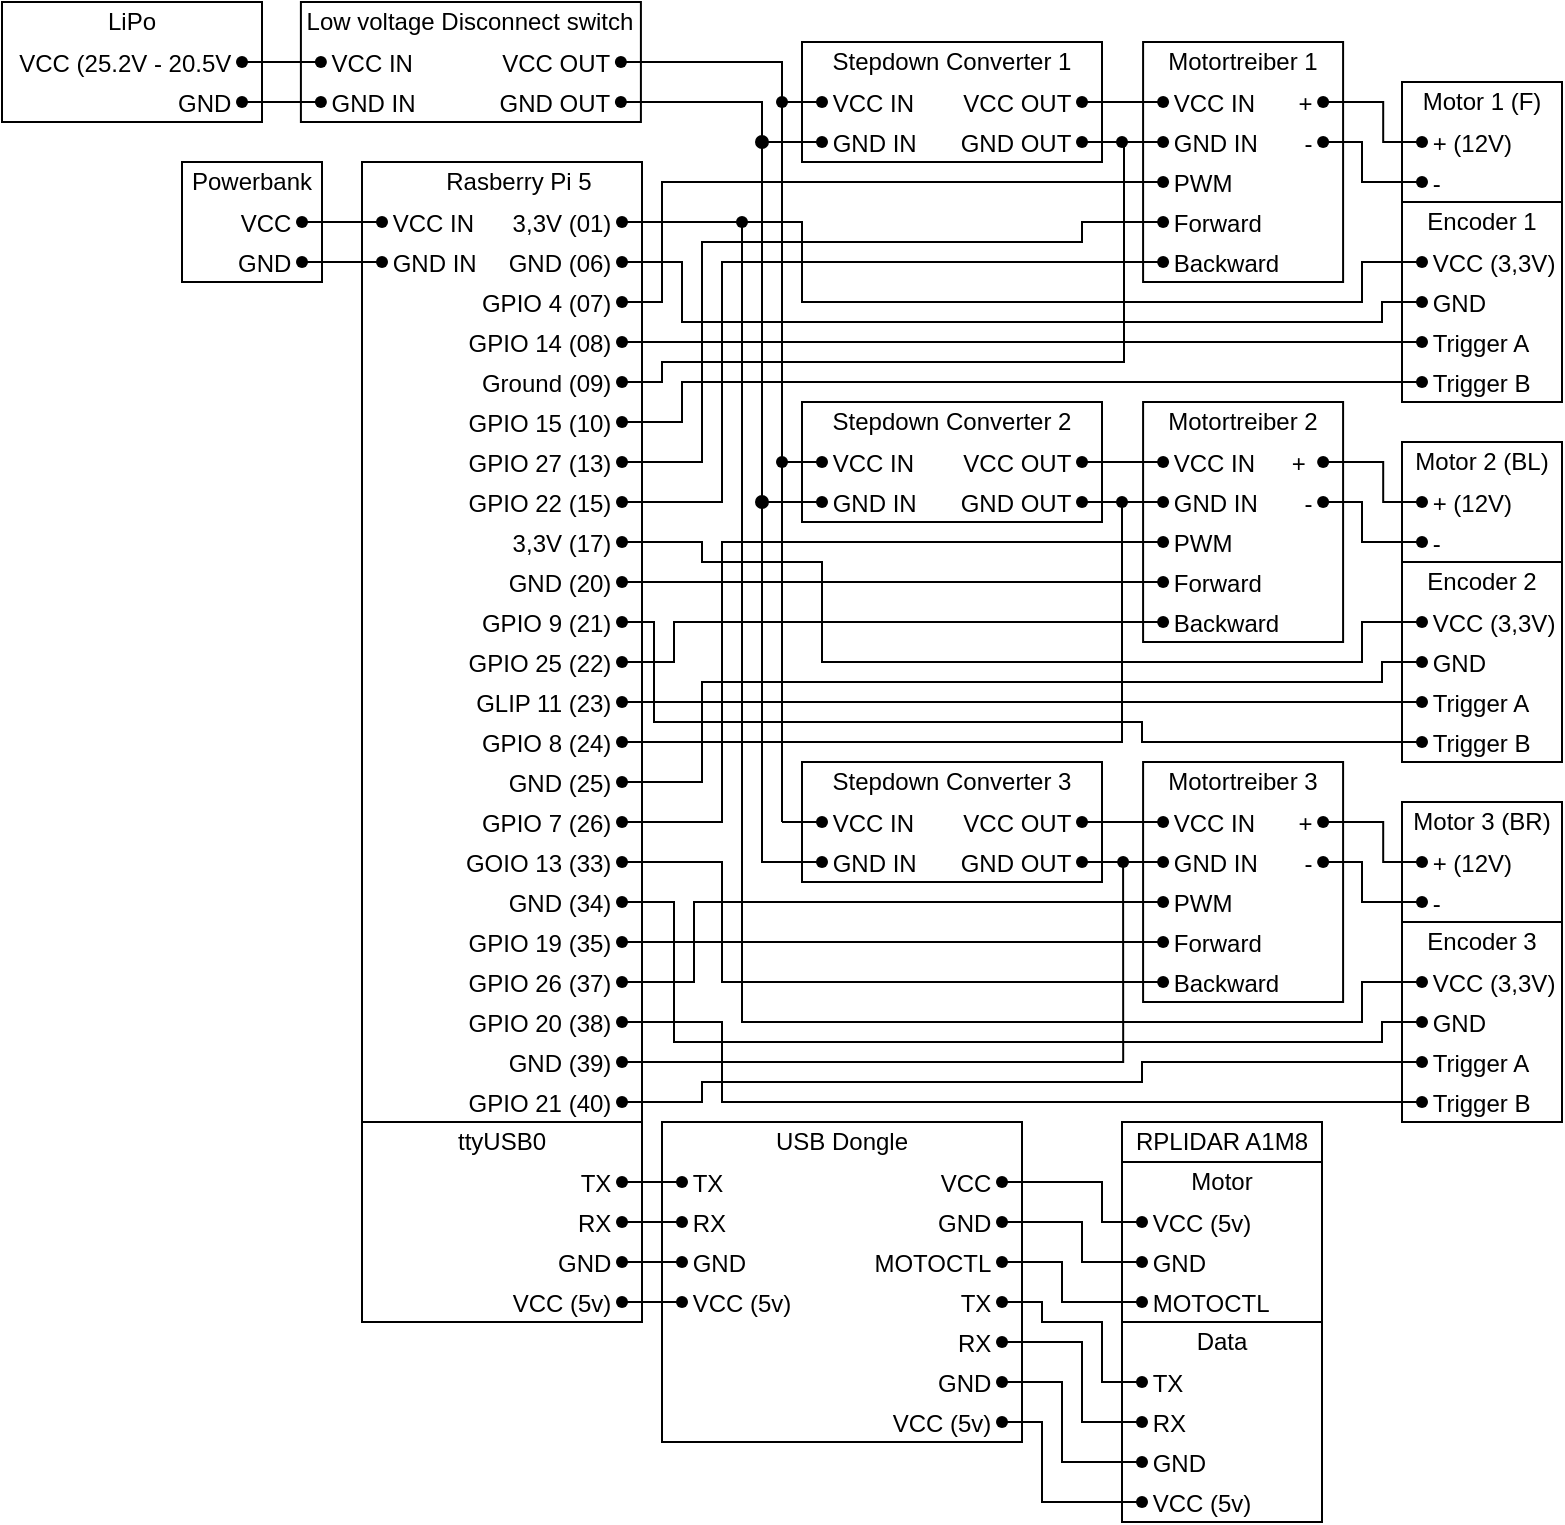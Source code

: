 <mxfile version="26.1.0">
  <diagram name="Page-1" id="UiUzkCV8bTqbFJQ-Q_vU">
    <mxGraphModel dx="244" dy="1300" grid="1" gridSize="10" guides="1" tooltips="1" connect="1" arrows="1" fold="1" page="1" pageScale="1" pageWidth="827" pageHeight="1169" math="0" shadow="0">
      <root>
        <mxCell id="0" />
        <mxCell id="1" parent="0" />
        <mxCell id="Orui0hAEhWIHDiH9NPAQ-79" value="" style="group" parent="1" vertex="1" connectable="0">
          <mxGeometry x="730" y="-1110" width="80" height="160" as="geometry" />
        </mxCell>
        <mxCell id="Orui0hAEhWIHDiH9NPAQ-80" value="" style="rounded=0;whiteSpace=wrap;html=1;" parent="Orui0hAEhWIHDiH9NPAQ-79" vertex="1">
          <mxGeometry width="80" height="130" as="geometry" />
        </mxCell>
        <mxCell id="Orui0hAEhWIHDiH9NPAQ-81" value="Motor 1 (F)" style="text;html=1;align=center;verticalAlign=middle;whiteSpace=wrap;rounded=0;" parent="Orui0hAEhWIHDiH9NPAQ-79" vertex="1">
          <mxGeometry width="80" height="20" as="geometry" />
        </mxCell>
        <mxCell id="Orui0hAEhWIHDiH9NPAQ-82" value="    + (12V)" style="shape=waypoint;sketch=0;fillStyle=solid;size=6;pointerEvents=1;points=[];fillColor=none;resizable=0;rotatable=0;perimeter=centerPerimeter;snapToPoint=1;align=left;" parent="Orui0hAEhWIHDiH9NPAQ-79" vertex="1">
          <mxGeometry y="20" width="20" height="20" as="geometry" />
        </mxCell>
        <mxCell id="Orui0hAEhWIHDiH9NPAQ-83" value="    -" style="shape=waypoint;sketch=0;fillStyle=solid;size=6;pointerEvents=1;points=[];fillColor=default;resizable=0;rotatable=0;perimeter=centerPerimeter;snapToPoint=1;align=left;" parent="Orui0hAEhWIHDiH9NPAQ-79" vertex="1">
          <mxGeometry y="40" width="20" height="20" as="geometry" />
        </mxCell>
        <mxCell id="Orui0hAEhWIHDiH9NPAQ-84" value="" style="rounded=0;whiteSpace=wrap;html=1;" parent="Orui0hAEhWIHDiH9NPAQ-79" vertex="1">
          <mxGeometry y="60" width="80" height="100.0" as="geometry" />
        </mxCell>
        <mxCell id="Orui0hAEhWIHDiH9NPAQ-85" value="Encoder 1" style="text;html=1;align=center;verticalAlign=middle;whiteSpace=wrap;rounded=0;" parent="Orui0hAEhWIHDiH9NPAQ-79" vertex="1">
          <mxGeometry x="10" y="60" width="60" height="20" as="geometry" />
        </mxCell>
        <mxCell id="Orui0hAEhWIHDiH9NPAQ-86" value="    VCC (3,3V)" style="shape=waypoint;sketch=0;fillStyle=solid;size=6;pointerEvents=1;points=[];fillColor=none;resizable=0;rotatable=0;perimeter=centerPerimeter;snapToPoint=1;align=left;" parent="Orui0hAEhWIHDiH9NPAQ-79" vertex="1">
          <mxGeometry y="80" width="20" height="20" as="geometry" />
        </mxCell>
        <mxCell id="Orui0hAEhWIHDiH9NPAQ-87" value="    GND" style="shape=waypoint;sketch=0;fillStyle=solid;size=6;pointerEvents=1;points=[];fillColor=none;resizable=0;rotatable=0;perimeter=centerPerimeter;snapToPoint=1;align=left;" parent="Orui0hAEhWIHDiH9NPAQ-79" vertex="1">
          <mxGeometry y="100" width="20" height="20" as="geometry" />
        </mxCell>
        <mxCell id="Orui0hAEhWIHDiH9NPAQ-88" value="    Trigger A" style="shape=waypoint;sketch=0;fillStyle=solid;size=6;pointerEvents=1;points=[];fillColor=none;resizable=0;rotatable=0;perimeter=centerPerimeter;snapToPoint=1;align=left;" parent="Orui0hAEhWIHDiH9NPAQ-79" vertex="1">
          <mxGeometry y="120" width="20" height="20" as="geometry" />
        </mxCell>
        <mxCell id="Orui0hAEhWIHDiH9NPAQ-89" value="    Trigger B" style="shape=waypoint;sketch=0;fillStyle=solid;size=6;pointerEvents=1;points=[];fillColor=none;resizable=0;rotatable=0;perimeter=centerPerimeter;snapToPoint=1;align=left;" parent="Orui0hAEhWIHDiH9NPAQ-79" vertex="1">
          <mxGeometry y="140" width="20" height="20" as="geometry" />
        </mxCell>
        <mxCell id="Orui0hAEhWIHDiH9NPAQ-92" value="" style="group" parent="1" vertex="1" connectable="0">
          <mxGeometry x="730" y="-930" width="80" height="160" as="geometry" />
        </mxCell>
        <mxCell id="Orui0hAEhWIHDiH9NPAQ-93" value="" style="rounded=0;whiteSpace=wrap;html=1;" parent="Orui0hAEhWIHDiH9NPAQ-92" vertex="1">
          <mxGeometry width="80" height="130" as="geometry" />
        </mxCell>
        <mxCell id="Orui0hAEhWIHDiH9NPAQ-94" value="Motor 2 (BL)" style="text;html=1;align=center;verticalAlign=middle;whiteSpace=wrap;rounded=0;" parent="Orui0hAEhWIHDiH9NPAQ-92" vertex="1">
          <mxGeometry width="80" height="20" as="geometry" />
        </mxCell>
        <mxCell id="Orui0hAEhWIHDiH9NPAQ-95" value="    + (12V)" style="shape=waypoint;sketch=0;fillStyle=solid;size=6;pointerEvents=1;points=[];fillColor=none;resizable=0;rotatable=0;perimeter=centerPerimeter;snapToPoint=1;align=left;" parent="Orui0hAEhWIHDiH9NPAQ-92" vertex="1">
          <mxGeometry y="20" width="20" height="20" as="geometry" />
        </mxCell>
        <mxCell id="Orui0hAEhWIHDiH9NPAQ-96" value="    -" style="shape=waypoint;sketch=0;fillStyle=solid;size=6;pointerEvents=1;points=[];fillColor=default;resizable=0;rotatable=0;perimeter=centerPerimeter;snapToPoint=1;align=left;" parent="Orui0hAEhWIHDiH9NPAQ-92" vertex="1">
          <mxGeometry y="40" width="20" height="20" as="geometry" />
        </mxCell>
        <mxCell id="Orui0hAEhWIHDiH9NPAQ-97" value="" style="rounded=0;whiteSpace=wrap;html=1;" parent="Orui0hAEhWIHDiH9NPAQ-92" vertex="1">
          <mxGeometry y="60" width="80" height="100.0" as="geometry" />
        </mxCell>
        <mxCell id="Orui0hAEhWIHDiH9NPAQ-98" value="Encoder 2" style="text;html=1;align=center;verticalAlign=middle;whiteSpace=wrap;rounded=0;" parent="Orui0hAEhWIHDiH9NPAQ-92" vertex="1">
          <mxGeometry x="10" y="60" width="60" height="20" as="geometry" />
        </mxCell>
        <mxCell id="Orui0hAEhWIHDiH9NPAQ-99" value="    VCC (3,3V)" style="shape=waypoint;sketch=0;fillStyle=solid;size=6;pointerEvents=1;points=[];fillColor=none;resizable=0;rotatable=0;perimeter=centerPerimeter;snapToPoint=1;align=left;" parent="Orui0hAEhWIHDiH9NPAQ-92" vertex="1">
          <mxGeometry y="80" width="20" height="20" as="geometry" />
        </mxCell>
        <mxCell id="Orui0hAEhWIHDiH9NPAQ-100" value="    GND" style="shape=waypoint;sketch=0;fillStyle=solid;size=6;pointerEvents=1;points=[];fillColor=none;resizable=0;rotatable=0;perimeter=centerPerimeter;snapToPoint=1;align=left;" parent="Orui0hAEhWIHDiH9NPAQ-92" vertex="1">
          <mxGeometry y="100" width="20" height="20" as="geometry" />
        </mxCell>
        <mxCell id="Orui0hAEhWIHDiH9NPAQ-101" value="    Trigger A" style="shape=waypoint;sketch=0;fillStyle=solid;size=6;pointerEvents=1;points=[];fillColor=none;resizable=0;rotatable=0;perimeter=centerPerimeter;snapToPoint=1;align=left;" parent="Orui0hAEhWIHDiH9NPAQ-92" vertex="1">
          <mxGeometry y="120" width="20" height="20" as="geometry" />
        </mxCell>
        <mxCell id="Orui0hAEhWIHDiH9NPAQ-102" value="    Trigger B" style="shape=waypoint;sketch=0;fillStyle=solid;size=6;pointerEvents=1;points=[];fillColor=none;resizable=0;rotatable=0;perimeter=centerPerimeter;snapToPoint=1;align=left;" parent="Orui0hAEhWIHDiH9NPAQ-92" vertex="1">
          <mxGeometry y="140" width="20" height="20" as="geometry" />
        </mxCell>
        <mxCell id="Orui0hAEhWIHDiH9NPAQ-114" value="" style="group" parent="1" vertex="1" connectable="0">
          <mxGeometry x="730" y="-750" width="80" height="160" as="geometry" />
        </mxCell>
        <mxCell id="Orui0hAEhWIHDiH9NPAQ-115" value="" style="rounded=0;whiteSpace=wrap;html=1;" parent="Orui0hAEhWIHDiH9NPAQ-114" vertex="1">
          <mxGeometry width="80" height="130" as="geometry" />
        </mxCell>
        <mxCell id="Orui0hAEhWIHDiH9NPAQ-116" value="Motor 3 (BR)" style="text;html=1;align=center;verticalAlign=middle;whiteSpace=wrap;rounded=0;" parent="Orui0hAEhWIHDiH9NPAQ-114" vertex="1">
          <mxGeometry width="80" height="20" as="geometry" />
        </mxCell>
        <mxCell id="Orui0hAEhWIHDiH9NPAQ-117" value="    + (12V)" style="shape=waypoint;sketch=0;fillStyle=solid;size=6;pointerEvents=1;points=[];fillColor=none;resizable=0;rotatable=0;perimeter=centerPerimeter;snapToPoint=1;align=left;" parent="Orui0hAEhWIHDiH9NPAQ-114" vertex="1">
          <mxGeometry y="20" width="20" height="20" as="geometry" />
        </mxCell>
        <mxCell id="Orui0hAEhWIHDiH9NPAQ-118" value="    -" style="shape=waypoint;sketch=0;fillStyle=solid;size=6;pointerEvents=1;points=[];fillColor=default;resizable=0;rotatable=0;perimeter=centerPerimeter;snapToPoint=1;align=left;" parent="Orui0hAEhWIHDiH9NPAQ-114" vertex="1">
          <mxGeometry y="40" width="20" height="20" as="geometry" />
        </mxCell>
        <mxCell id="Orui0hAEhWIHDiH9NPAQ-119" value="" style="rounded=0;whiteSpace=wrap;html=1;" parent="Orui0hAEhWIHDiH9NPAQ-114" vertex="1">
          <mxGeometry y="60" width="80" height="100.0" as="geometry" />
        </mxCell>
        <mxCell id="Orui0hAEhWIHDiH9NPAQ-120" value="Encoder 3" style="text;html=1;align=center;verticalAlign=middle;whiteSpace=wrap;rounded=0;" parent="Orui0hAEhWIHDiH9NPAQ-114" vertex="1">
          <mxGeometry x="10" y="60" width="60" height="20" as="geometry" />
        </mxCell>
        <mxCell id="Orui0hAEhWIHDiH9NPAQ-121" value="    VCC (3,3V)" style="shape=waypoint;sketch=0;fillStyle=solid;size=6;pointerEvents=1;points=[];fillColor=none;resizable=0;rotatable=0;perimeter=centerPerimeter;snapToPoint=1;align=left;" parent="Orui0hAEhWIHDiH9NPAQ-114" vertex="1">
          <mxGeometry y="80" width="20" height="20" as="geometry" />
        </mxCell>
        <mxCell id="Orui0hAEhWIHDiH9NPAQ-122" value="    GND" style="shape=waypoint;sketch=0;fillStyle=solid;size=6;pointerEvents=1;points=[];fillColor=none;resizable=0;rotatable=0;perimeter=centerPerimeter;snapToPoint=1;align=left;" parent="Orui0hAEhWIHDiH9NPAQ-114" vertex="1">
          <mxGeometry y="100" width="20" height="20" as="geometry" />
        </mxCell>
        <mxCell id="Orui0hAEhWIHDiH9NPAQ-123" value="    Trigger A" style="shape=waypoint;sketch=0;fillStyle=solid;size=6;pointerEvents=1;points=[];fillColor=none;resizable=0;rotatable=0;perimeter=centerPerimeter;snapToPoint=1;align=left;" parent="Orui0hAEhWIHDiH9NPAQ-114" vertex="1">
          <mxGeometry y="120" width="20" height="20" as="geometry" />
        </mxCell>
        <mxCell id="Orui0hAEhWIHDiH9NPAQ-124" value="    Trigger B" style="shape=waypoint;sketch=0;fillStyle=solid;size=6;pointerEvents=1;points=[];fillColor=none;resizable=0;rotatable=0;perimeter=centerPerimeter;snapToPoint=1;align=left;" parent="Orui0hAEhWIHDiH9NPAQ-114" vertex="1">
          <mxGeometry y="140" width="20" height="20" as="geometry" />
        </mxCell>
        <mxCell id="Orui0hAEhWIHDiH9NPAQ-154" value="" style="group" parent="1" vertex="1" connectable="0">
          <mxGeometry x="30" y="-1150" width="130" height="60" as="geometry" />
        </mxCell>
        <mxCell id="Orui0hAEhWIHDiH9NPAQ-149" value="" style="rounded=0;whiteSpace=wrap;html=1;" parent="Orui0hAEhWIHDiH9NPAQ-154" vertex="1">
          <mxGeometry width="130" height="60" as="geometry" />
        </mxCell>
        <mxCell id="Orui0hAEhWIHDiH9NPAQ-150" value="LiPo" style="text;html=1;align=center;verticalAlign=middle;whiteSpace=wrap;rounded=0;" parent="Orui0hAEhWIHDiH9NPAQ-154" vertex="1">
          <mxGeometry width="130" height="20" as="geometry" />
        </mxCell>
        <mxCell id="Orui0hAEhWIHDiH9NPAQ-151" value="VCC (25.2V - 20.5V    " style="shape=waypoint;sketch=0;fillStyle=solid;size=6;pointerEvents=1;points=[];fillColor=none;resizable=0;rotatable=0;perimeter=centerPerimeter;snapToPoint=1;align=right;" parent="Orui0hAEhWIHDiH9NPAQ-154" vertex="1">
          <mxGeometry x="110" y="19.997" width="20" height="20" as="geometry" />
        </mxCell>
        <mxCell id="Orui0hAEhWIHDiH9NPAQ-152" value="GND    " style="shape=waypoint;sketch=0;fillStyle=solid;size=6;pointerEvents=1;points=[];fillColor=none;resizable=0;rotatable=0;perimeter=centerPerimeter;snapToPoint=1;align=right;" parent="Orui0hAEhWIHDiH9NPAQ-154" vertex="1">
          <mxGeometry x="110" y="39.993" width="20" height="20" as="geometry" />
        </mxCell>
        <mxCell id="Orui0hAEhWIHDiH9NPAQ-153" value="" style="edgeStyle=segmentEdgeStyle;endArrow=none;html=1;curved=0;rounded=0;endSize=8;startSize=8;startFill=0;entryX=0.66;entryY=-0.058;entryDx=0;entryDy=0;entryPerimeter=0;" parent="Orui0hAEhWIHDiH9NPAQ-154" source="Orui0hAEhWIHDiH9NPAQ-152" target="Orui0hAEhWIHDiH9NPAQ-152" edge="1">
          <mxGeometry width="50" height="50" relative="1" as="geometry">
            <mxPoint x="40" y="93.333" as="sourcePoint" />
            <mxPoint y="66.667" as="targetPoint" />
            <Array as="points" />
          </mxGeometry>
        </mxCell>
        <mxCell id="Orui0hAEhWIHDiH9NPAQ-171" value="" style="group" parent="1" vertex="1" connectable="0">
          <mxGeometry x="179.45" y="-1150" width="170" height="60" as="geometry" />
        </mxCell>
        <mxCell id="Orui0hAEhWIHDiH9NPAQ-161" value="" style="rounded=0;whiteSpace=wrap;html=1;" parent="Orui0hAEhWIHDiH9NPAQ-171" vertex="1">
          <mxGeometry width="170" height="60" as="geometry" />
        </mxCell>
        <mxCell id="Orui0hAEhWIHDiH9NPAQ-164" value="Low voltage Disconnect switch" style="text;html=1;align=center;verticalAlign=middle;whiteSpace=wrap;rounded=0;" parent="Orui0hAEhWIHDiH9NPAQ-171" vertex="1">
          <mxGeometry width="170" height="20" as="geometry" />
        </mxCell>
        <mxCell id="Orui0hAEhWIHDiH9NPAQ-165" value="    VCC IN" style="shape=waypoint;sketch=0;fillStyle=solid;size=6;pointerEvents=1;points=[];fillColor=none;resizable=0;rotatable=0;perimeter=centerPerimeter;snapToPoint=1;align=left;" parent="Orui0hAEhWIHDiH9NPAQ-171" vertex="1">
          <mxGeometry y="20" width="20" height="20" as="geometry" />
        </mxCell>
        <mxCell id="Orui0hAEhWIHDiH9NPAQ-166" value="    GND IN" style="shape=waypoint;sketch=0;fillStyle=solid;size=6;pointerEvents=1;points=[];fillColor=none;resizable=0;rotatable=0;perimeter=centerPerimeter;snapToPoint=1;align=left;" parent="Orui0hAEhWIHDiH9NPAQ-171" vertex="1">
          <mxGeometry y="40" width="20" height="20" as="geometry" />
        </mxCell>
        <mxCell id="Orui0hAEhWIHDiH9NPAQ-167" value="GND OUT    " style="shape=waypoint;sketch=0;fillStyle=solid;size=6;pointerEvents=1;points=[];fillColor=none;resizable=0;rotatable=0;perimeter=centerPerimeter;snapToPoint=1;align=right;" parent="Orui0hAEhWIHDiH9NPAQ-171" vertex="1">
          <mxGeometry x="150" y="40" width="20" height="20" as="geometry" />
        </mxCell>
        <mxCell id="Orui0hAEhWIHDiH9NPAQ-168" value="VCC OUT    " style="shape=waypoint;sketch=0;fillStyle=solid;size=6;pointerEvents=1;points=[];fillColor=none;resizable=0;rotatable=0;perimeter=centerPerimeter;snapToPoint=1;align=right;" parent="Orui0hAEhWIHDiH9NPAQ-171" vertex="1">
          <mxGeometry x="150" y="20" width="20" height="20" as="geometry" />
        </mxCell>
        <mxCell id="Orui0hAEhWIHDiH9NPAQ-180" style="edgeStyle=orthogonalEdgeStyle;rounded=0;orthogonalLoop=1;jettySize=auto;html=1;endArrow=none;startFill=0;" parent="1" source="Orui0hAEhWIHDiH9NPAQ-151" target="Orui0hAEhWIHDiH9NPAQ-165" edge="1">
          <mxGeometry relative="1" as="geometry" />
        </mxCell>
        <mxCell id="Orui0hAEhWIHDiH9NPAQ-181" style="edgeStyle=orthogonalEdgeStyle;rounded=0;orthogonalLoop=1;jettySize=auto;html=1;entryX=0.595;entryY=0.36;entryDx=0;entryDy=0;entryPerimeter=0;endArrow=none;startFill=0;" parent="1" source="Orui0hAEhWIHDiH9NPAQ-152" target="Orui0hAEhWIHDiH9NPAQ-166" edge="1">
          <mxGeometry relative="1" as="geometry" />
        </mxCell>
        <mxCell id="Orui0hAEhWIHDiH9NPAQ-187" value="" style="group" parent="1" vertex="1" connectable="0">
          <mxGeometry x="600" y="-770" width="100.553" height="120" as="geometry" />
        </mxCell>
        <mxCell id="Orui0hAEhWIHDiH9NPAQ-188" value="" style="rounded=0;whiteSpace=wrap;html=1;" parent="Orui0hAEhWIHDiH9NPAQ-187" vertex="1">
          <mxGeometry x="0.55" width="100" height="120" as="geometry" />
        </mxCell>
        <mxCell id="Orui0hAEhWIHDiH9NPAQ-189" value="Motortreiber 3" style="text;html=1;align=center;verticalAlign=middle;whiteSpace=wrap;rounded=0;" parent="Orui0hAEhWIHDiH9NPAQ-187" vertex="1">
          <mxGeometry width="100.55" height="20" as="geometry" />
        </mxCell>
        <mxCell id="Orui0hAEhWIHDiH9NPAQ-190" value="+    " style="shape=waypoint;sketch=0;fillStyle=solid;size=6;pointerEvents=1;points=[];fillColor=none;resizable=0;rotatable=0;perimeter=centerPerimeter;snapToPoint=1;align=right;" parent="Orui0hAEhWIHDiH9NPAQ-187" vertex="1">
          <mxGeometry x="80.553" y="20" width="20" height="20" as="geometry" />
        </mxCell>
        <mxCell id="Orui0hAEhWIHDiH9NPAQ-191" value="-    " style="shape=waypoint;sketch=0;fillStyle=solid;size=6;pointerEvents=1;points=[];fillColor=none;resizable=0;rotatable=0;perimeter=centerPerimeter;snapToPoint=1;align=right;" parent="Orui0hAEhWIHDiH9NPAQ-187" vertex="1">
          <mxGeometry x="80.553" y="40" width="20" height="20" as="geometry" />
        </mxCell>
        <mxCell id="Orui0hAEhWIHDiH9NPAQ-192" value="    PWM" style="shape=waypoint;sketch=0;fillStyle=solid;size=6;pointerEvents=1;points=[];fillColor=none;resizable=0;rotatable=0;perimeter=centerPerimeter;snapToPoint=1;align=left;" parent="Orui0hAEhWIHDiH9NPAQ-187" vertex="1">
          <mxGeometry x="0.55" y="60" width="20" height="20" as="geometry" />
        </mxCell>
        <mxCell id="Orui0hAEhWIHDiH9NPAQ-193" value="    Forward" style="shape=waypoint;sketch=0;fillStyle=solid;size=6;pointerEvents=1;points=[];fillColor=none;resizable=0;rotatable=0;perimeter=centerPerimeter;snapToPoint=1;align=left;" parent="Orui0hAEhWIHDiH9NPAQ-187" vertex="1">
          <mxGeometry x="0.55" y="80" width="20" height="20" as="geometry" />
        </mxCell>
        <mxCell id="Orui0hAEhWIHDiH9NPAQ-194" value="    Backward" style="shape=waypoint;sketch=0;fillStyle=solid;size=6;pointerEvents=1;points=[];fillColor=none;resizable=0;rotatable=0;perimeter=centerPerimeter;snapToPoint=1;align=left;" parent="Orui0hAEhWIHDiH9NPAQ-187" vertex="1">
          <mxGeometry x="0.55" y="100" width="20" height="20" as="geometry" />
        </mxCell>
        <mxCell id="Orui0hAEhWIHDiH9NPAQ-195" value="    VCC IN" style="shape=waypoint;sketch=0;fillStyle=solid;size=6;pointerEvents=1;points=[];fillColor=none;resizable=0;rotatable=0;perimeter=centerPerimeter;snapToPoint=1;align=left;" parent="Orui0hAEhWIHDiH9NPAQ-187" vertex="1">
          <mxGeometry x="0.55" y="20" width="20" height="20" as="geometry" />
        </mxCell>
        <mxCell id="Orui0hAEhWIHDiH9NPAQ-196" value="    GND IN" style="shape=waypoint;sketch=0;fillStyle=solid;size=6;pointerEvents=1;points=[];fillColor=none;resizable=0;rotatable=0;perimeter=centerPerimeter;snapToPoint=1;align=left;" parent="Orui0hAEhWIHDiH9NPAQ-187" vertex="1">
          <mxGeometry x="0.55" y="40" width="20" height="20" as="geometry" />
        </mxCell>
        <mxCell id="Orui0hAEhWIHDiH9NPAQ-198" value="" style="group" parent="1" vertex="1" connectable="0">
          <mxGeometry x="600" y="-950" width="100.553" height="120" as="geometry" />
        </mxCell>
        <mxCell id="Orui0hAEhWIHDiH9NPAQ-199" value="" style="rounded=0;whiteSpace=wrap;html=1;" parent="Orui0hAEhWIHDiH9NPAQ-198" vertex="1">
          <mxGeometry x="0.55" width="100" height="120" as="geometry" />
        </mxCell>
        <mxCell id="Orui0hAEhWIHDiH9NPAQ-200" value="Motortreiber 2" style="text;html=1;align=center;verticalAlign=middle;whiteSpace=wrap;rounded=0;" parent="Orui0hAEhWIHDiH9NPAQ-198" vertex="1">
          <mxGeometry width="100.55" height="20" as="geometry" />
        </mxCell>
        <mxCell id="Orui0hAEhWIHDiH9NPAQ-201" value="+     " style="shape=waypoint;sketch=0;fillStyle=solid;size=6;pointerEvents=1;points=[];fillColor=none;resizable=0;rotatable=0;perimeter=centerPerimeter;snapToPoint=1;align=right;" parent="Orui0hAEhWIHDiH9NPAQ-198" vertex="1">
          <mxGeometry x="80.553" y="20" width="20" height="20" as="geometry" />
        </mxCell>
        <mxCell id="Orui0hAEhWIHDiH9NPAQ-202" value="-    " style="shape=waypoint;sketch=0;fillStyle=solid;size=6;pointerEvents=1;points=[];fillColor=none;resizable=0;rotatable=0;perimeter=centerPerimeter;snapToPoint=1;align=right;" parent="Orui0hAEhWIHDiH9NPAQ-198" vertex="1">
          <mxGeometry x="80.553" y="40" width="20" height="20" as="geometry" />
        </mxCell>
        <mxCell id="Orui0hAEhWIHDiH9NPAQ-203" value="    PWM" style="shape=waypoint;sketch=0;fillStyle=solid;size=6;pointerEvents=1;points=[];fillColor=none;resizable=0;rotatable=0;perimeter=centerPerimeter;snapToPoint=1;align=left;" parent="Orui0hAEhWIHDiH9NPAQ-198" vertex="1">
          <mxGeometry x="0.55" y="60" width="20" height="20" as="geometry" />
        </mxCell>
        <mxCell id="Orui0hAEhWIHDiH9NPAQ-204" value="    Forward" style="shape=waypoint;sketch=0;fillStyle=solid;size=6;pointerEvents=1;points=[];fillColor=none;resizable=0;rotatable=0;perimeter=centerPerimeter;snapToPoint=1;align=left;" parent="Orui0hAEhWIHDiH9NPAQ-198" vertex="1">
          <mxGeometry x="0.55" y="80" width="20" height="20" as="geometry" />
        </mxCell>
        <mxCell id="Orui0hAEhWIHDiH9NPAQ-205" value="    Backward" style="shape=waypoint;sketch=0;fillStyle=solid;size=6;pointerEvents=1;points=[];fillColor=none;resizable=0;rotatable=0;perimeter=centerPerimeter;snapToPoint=1;align=left;" parent="Orui0hAEhWIHDiH9NPAQ-198" vertex="1">
          <mxGeometry x="0.55" y="100" width="20" height="20" as="geometry" />
        </mxCell>
        <mxCell id="Orui0hAEhWIHDiH9NPAQ-206" value="    VCC IN" style="shape=waypoint;sketch=0;fillStyle=solid;size=6;pointerEvents=1;points=[];fillColor=none;resizable=0;rotatable=0;perimeter=centerPerimeter;snapToPoint=1;align=left;" parent="Orui0hAEhWIHDiH9NPAQ-198" vertex="1">
          <mxGeometry x="0.55" y="20" width="20" height="20" as="geometry" />
        </mxCell>
        <mxCell id="Orui0hAEhWIHDiH9NPAQ-207" value="    GND IN" style="shape=waypoint;sketch=0;fillStyle=solid;size=6;pointerEvents=1;points=[];fillColor=none;resizable=0;rotatable=0;perimeter=centerPerimeter;snapToPoint=1;align=left;" parent="Orui0hAEhWIHDiH9NPAQ-198" vertex="1">
          <mxGeometry x="0.55" y="40" width="20" height="20" as="geometry" />
        </mxCell>
        <mxCell id="Orui0hAEhWIHDiH9NPAQ-208" value="" style="group" parent="1" vertex="1" connectable="0">
          <mxGeometry x="600" y="-1130" width="100.553" height="120" as="geometry" />
        </mxCell>
        <mxCell id="Orui0hAEhWIHDiH9NPAQ-209" value="" style="rounded=0;whiteSpace=wrap;html=1;" parent="Orui0hAEhWIHDiH9NPAQ-208" vertex="1">
          <mxGeometry x="0.55" width="100" height="120" as="geometry" />
        </mxCell>
        <mxCell id="Orui0hAEhWIHDiH9NPAQ-210" value="Motortreiber 1" style="text;html=1;align=center;verticalAlign=middle;whiteSpace=wrap;rounded=0;" parent="Orui0hAEhWIHDiH9NPAQ-208" vertex="1">
          <mxGeometry width="100.55" height="20" as="geometry" />
        </mxCell>
        <mxCell id="Orui0hAEhWIHDiH9NPAQ-211" value="+    " style="shape=waypoint;sketch=0;fillStyle=solid;size=6;pointerEvents=1;points=[];fillColor=none;resizable=0;rotatable=0;perimeter=centerPerimeter;snapToPoint=1;align=right;" parent="Orui0hAEhWIHDiH9NPAQ-208" vertex="1">
          <mxGeometry x="80.553" y="20" width="20" height="20" as="geometry" />
        </mxCell>
        <mxCell id="Orui0hAEhWIHDiH9NPAQ-212" value="-    " style="shape=waypoint;sketch=0;fillStyle=solid;size=6;pointerEvents=1;points=[];fillColor=none;resizable=0;rotatable=0;perimeter=centerPerimeter;snapToPoint=1;align=right;" parent="Orui0hAEhWIHDiH9NPAQ-208" vertex="1">
          <mxGeometry x="80.553" y="40" width="20" height="20" as="geometry" />
        </mxCell>
        <mxCell id="Orui0hAEhWIHDiH9NPAQ-213" value="    PWM" style="shape=waypoint;sketch=0;fillStyle=solid;size=6;pointerEvents=1;points=[];fillColor=none;resizable=0;rotatable=0;perimeter=centerPerimeter;snapToPoint=1;align=left;" parent="Orui0hAEhWIHDiH9NPAQ-208" vertex="1">
          <mxGeometry x="0.55" y="60" width="20" height="20" as="geometry" />
        </mxCell>
        <mxCell id="Orui0hAEhWIHDiH9NPAQ-214" value="    Forward" style="shape=waypoint;sketch=0;fillStyle=solid;size=6;pointerEvents=1;points=[];fillColor=none;resizable=0;rotatable=0;perimeter=centerPerimeter;snapToPoint=1;align=left;" parent="Orui0hAEhWIHDiH9NPAQ-208" vertex="1">
          <mxGeometry x="0.55" y="80" width="20" height="20" as="geometry" />
        </mxCell>
        <mxCell id="Orui0hAEhWIHDiH9NPAQ-215" value="    Backward" style="shape=waypoint;sketch=0;fillStyle=solid;size=6;pointerEvents=1;points=[];fillColor=none;resizable=0;rotatable=0;perimeter=centerPerimeter;snapToPoint=1;align=left;" parent="Orui0hAEhWIHDiH9NPAQ-208" vertex="1">
          <mxGeometry x="0.55" y="100" width="20" height="20" as="geometry" />
        </mxCell>
        <mxCell id="Orui0hAEhWIHDiH9NPAQ-216" value="    VCC IN" style="shape=waypoint;sketch=0;fillStyle=solid;size=6;pointerEvents=1;points=[];fillColor=none;resizable=0;rotatable=0;perimeter=centerPerimeter;snapToPoint=1;align=left;" parent="Orui0hAEhWIHDiH9NPAQ-208" vertex="1">
          <mxGeometry x="0.55" y="20" width="20" height="20" as="geometry" />
        </mxCell>
        <mxCell id="Orui0hAEhWIHDiH9NPAQ-217" value="    GND IN" style="shape=waypoint;sketch=0;fillStyle=solid;size=6;pointerEvents=1;points=[];fillColor=none;resizable=0;rotatable=0;perimeter=centerPerimeter;snapToPoint=1;align=left;" parent="Orui0hAEhWIHDiH9NPAQ-208" vertex="1">
          <mxGeometry x="0.55" y="40" width="20" height="20" as="geometry" />
        </mxCell>
        <mxCell id="Orui0hAEhWIHDiH9NPAQ-227" value="" style="group" parent="1" vertex="1" connectable="0">
          <mxGeometry x="430" y="-1130" width="150" height="60" as="geometry" />
        </mxCell>
        <mxCell id="Orui0hAEhWIHDiH9NPAQ-226" value="" style="rounded=0;whiteSpace=wrap;html=1;" parent="Orui0hAEhWIHDiH9NPAQ-227" vertex="1">
          <mxGeometry width="150" height="60" as="geometry" />
        </mxCell>
        <mxCell id="Orui0hAEhWIHDiH9NPAQ-221" value="Stepdown Converter 1" style="text;html=1;align=center;verticalAlign=middle;whiteSpace=wrap;rounded=0;" parent="Orui0hAEhWIHDiH9NPAQ-227" vertex="1">
          <mxGeometry width="150" height="20" as="geometry" />
        </mxCell>
        <mxCell id="Orui0hAEhWIHDiH9NPAQ-222" value="    VCC IN" style="shape=waypoint;sketch=0;fillStyle=solid;size=6;pointerEvents=1;points=[];fillColor=none;resizable=0;rotatable=0;perimeter=centerPerimeter;snapToPoint=1;align=left;" parent="Orui0hAEhWIHDiH9NPAQ-227" vertex="1">
          <mxGeometry y="20" width="20" height="20" as="geometry" />
        </mxCell>
        <mxCell id="LZgNYY5IlDtzuVHjER0S-32" style="edgeStyle=orthogonalEdgeStyle;rounded=0;orthogonalLoop=1;jettySize=auto;html=1;endArrow=none;startFill=0;" edge="1" parent="Orui0hAEhWIHDiH9NPAQ-227" source="Orui0hAEhWIHDiH9NPAQ-223">
          <mxGeometry relative="1" as="geometry">
            <mxPoint x="-20" y="50" as="targetPoint" />
          </mxGeometry>
        </mxCell>
        <mxCell id="Orui0hAEhWIHDiH9NPAQ-223" value="    GND IN" style="shape=waypoint;sketch=0;fillStyle=solid;size=6;pointerEvents=1;points=[];fillColor=none;resizable=0;rotatable=0;perimeter=centerPerimeter;snapToPoint=1;align=left;" parent="Orui0hAEhWIHDiH9NPAQ-227" vertex="1">
          <mxGeometry y="40" width="20" height="20" as="geometry" />
        </mxCell>
        <mxCell id="Orui0hAEhWIHDiH9NPAQ-224" value="VCC OUT    " style="shape=waypoint;sketch=0;fillStyle=solid;size=6;pointerEvents=1;points=[];fillColor=none;resizable=0;rotatable=0;perimeter=centerPerimeter;snapToPoint=1;align=right;" parent="Orui0hAEhWIHDiH9NPAQ-227" vertex="1">
          <mxGeometry x="130" y="20" width="20" height="20" as="geometry" />
        </mxCell>
        <mxCell id="Orui0hAEhWIHDiH9NPAQ-225" value="GND OUT    " style="shape=waypoint;sketch=0;fillStyle=solid;size=6;pointerEvents=1;points=[];fillColor=none;resizable=0;rotatable=0;perimeter=centerPerimeter;snapToPoint=1;align=right;" parent="Orui0hAEhWIHDiH9NPAQ-227" vertex="1">
          <mxGeometry x="130" y="40" width="20" height="20" as="geometry" />
        </mxCell>
        <mxCell id="Orui0hAEhWIHDiH9NPAQ-235" value="" style="group" parent="1" vertex="1" connectable="0">
          <mxGeometry x="430" y="-950" width="150" height="60" as="geometry" />
        </mxCell>
        <mxCell id="Orui0hAEhWIHDiH9NPAQ-236" value="" style="rounded=0;whiteSpace=wrap;html=1;" parent="Orui0hAEhWIHDiH9NPAQ-235" vertex="1">
          <mxGeometry width="150" height="60" as="geometry" />
        </mxCell>
        <mxCell id="Orui0hAEhWIHDiH9NPAQ-237" value="Stepdown Converter 2" style="text;html=1;align=center;verticalAlign=middle;whiteSpace=wrap;rounded=0;" parent="Orui0hAEhWIHDiH9NPAQ-235" vertex="1">
          <mxGeometry width="150" height="20" as="geometry" />
        </mxCell>
        <mxCell id="Orui0hAEhWIHDiH9NPAQ-238" value="    VCC IN" style="shape=waypoint;sketch=0;fillStyle=solid;size=6;pointerEvents=1;points=[];fillColor=none;resizable=0;rotatable=0;perimeter=centerPerimeter;snapToPoint=1;align=left;" parent="Orui0hAEhWIHDiH9NPAQ-235" vertex="1">
          <mxGeometry y="20" width="20" height="20" as="geometry" />
        </mxCell>
        <mxCell id="LZgNYY5IlDtzuVHjER0S-33" style="edgeStyle=orthogonalEdgeStyle;rounded=0;orthogonalLoop=1;jettySize=auto;html=1;endArrow=oval;endFill=1;" edge="1" parent="Orui0hAEhWIHDiH9NPAQ-235" source="Orui0hAEhWIHDiH9NPAQ-239">
          <mxGeometry relative="1" as="geometry">
            <mxPoint x="-20" y="50" as="targetPoint" />
          </mxGeometry>
        </mxCell>
        <mxCell id="Orui0hAEhWIHDiH9NPAQ-239" value="    GND IN" style="shape=waypoint;sketch=0;fillStyle=solid;size=6;pointerEvents=1;points=[];fillColor=none;resizable=0;rotatable=0;perimeter=centerPerimeter;snapToPoint=1;align=left;" parent="Orui0hAEhWIHDiH9NPAQ-235" vertex="1">
          <mxGeometry y="40" width="20" height="20" as="geometry" />
        </mxCell>
        <mxCell id="Orui0hAEhWIHDiH9NPAQ-240" value="VCC OUT    " style="shape=waypoint;sketch=0;fillStyle=solid;size=6;pointerEvents=1;points=[];fillColor=none;resizable=0;rotatable=0;perimeter=centerPerimeter;snapToPoint=1;align=right;" parent="Orui0hAEhWIHDiH9NPAQ-235" vertex="1">
          <mxGeometry x="130" y="20" width="20" height="20" as="geometry" />
        </mxCell>
        <mxCell id="Orui0hAEhWIHDiH9NPAQ-241" value="GND OUT    " style="shape=waypoint;sketch=0;fillStyle=solid;size=6;pointerEvents=1;points=[];fillColor=none;resizable=0;rotatable=0;perimeter=centerPerimeter;snapToPoint=1;align=right;" parent="Orui0hAEhWIHDiH9NPAQ-235" vertex="1">
          <mxGeometry x="130" y="40" width="20" height="20" as="geometry" />
        </mxCell>
        <mxCell id="Orui0hAEhWIHDiH9NPAQ-242" value="" style="group" parent="1" vertex="1" connectable="0">
          <mxGeometry x="430" y="-770" width="150" height="60" as="geometry" />
        </mxCell>
        <mxCell id="Orui0hAEhWIHDiH9NPAQ-243" value="" style="rounded=0;whiteSpace=wrap;html=1;" parent="Orui0hAEhWIHDiH9NPAQ-242" vertex="1">
          <mxGeometry width="150" height="60" as="geometry" />
        </mxCell>
        <mxCell id="Orui0hAEhWIHDiH9NPAQ-244" value="Stepdown Converter 3" style="text;html=1;align=center;verticalAlign=middle;whiteSpace=wrap;rounded=0;" parent="Orui0hAEhWIHDiH9NPAQ-242" vertex="1">
          <mxGeometry width="150" height="20" as="geometry" />
        </mxCell>
        <mxCell id="LZgNYY5IlDtzuVHjER0S-24" style="edgeStyle=orthogonalEdgeStyle;rounded=0;orthogonalLoop=1;jettySize=auto;html=1;endArrow=none;startFill=0;" edge="1" parent="Orui0hAEhWIHDiH9NPAQ-242" source="Orui0hAEhWIHDiH9NPAQ-245">
          <mxGeometry relative="1" as="geometry">
            <mxPoint x="-10" y="30" as="targetPoint" />
          </mxGeometry>
        </mxCell>
        <mxCell id="Orui0hAEhWIHDiH9NPAQ-245" value="    VCC IN" style="shape=waypoint;sketch=0;fillStyle=solid;size=6;pointerEvents=1;points=[];fillColor=none;resizable=0;rotatable=0;perimeter=centerPerimeter;snapToPoint=1;align=left;" parent="Orui0hAEhWIHDiH9NPAQ-242" vertex="1">
          <mxGeometry y="20" width="20" height="20" as="geometry" />
        </mxCell>
        <mxCell id="LZgNYY5IlDtzuVHjER0S-34" style="edgeStyle=orthogonalEdgeStyle;rounded=0;orthogonalLoop=1;jettySize=auto;html=1;endArrow=none;startFill=0;" edge="1" parent="Orui0hAEhWIHDiH9NPAQ-242" source="Orui0hAEhWIHDiH9NPAQ-246">
          <mxGeometry relative="1" as="geometry">
            <mxPoint x="-20" y="-310" as="targetPoint" />
          </mxGeometry>
        </mxCell>
        <mxCell id="Orui0hAEhWIHDiH9NPAQ-246" value="    GND IN" style="shape=waypoint;sketch=0;fillStyle=solid;size=6;pointerEvents=1;points=[];fillColor=none;resizable=0;rotatable=0;perimeter=centerPerimeter;snapToPoint=1;align=left;" parent="Orui0hAEhWIHDiH9NPAQ-242" vertex="1">
          <mxGeometry y="40" width="20" height="20" as="geometry" />
        </mxCell>
        <mxCell id="Orui0hAEhWIHDiH9NPAQ-247" value="VCC OUT    " style="shape=waypoint;sketch=0;fillStyle=solid;size=6;pointerEvents=1;points=[];fillColor=none;resizable=0;rotatable=0;perimeter=centerPerimeter;snapToPoint=1;align=right;" parent="Orui0hAEhWIHDiH9NPAQ-242" vertex="1">
          <mxGeometry x="130" y="20" width="20" height="20" as="geometry" />
        </mxCell>
        <mxCell id="Orui0hAEhWIHDiH9NPAQ-248" value="GND OUT    " style="shape=waypoint;sketch=0;fillStyle=solid;size=6;pointerEvents=1;points=[];fillColor=none;resizable=0;rotatable=0;perimeter=centerPerimeter;snapToPoint=1;align=right;" parent="Orui0hAEhWIHDiH9NPAQ-242" vertex="1">
          <mxGeometry x="130" y="40" width="20" height="20" as="geometry" />
        </mxCell>
        <mxCell id="Orui0hAEhWIHDiH9NPAQ-249" style="edgeStyle=orthogonalEdgeStyle;rounded=0;orthogonalLoop=1;jettySize=auto;html=1;endArrow=none;startFill=0;" parent="1" source="Orui0hAEhWIHDiH9NPAQ-224" target="Orui0hAEhWIHDiH9NPAQ-216" edge="1">
          <mxGeometry relative="1" as="geometry" />
        </mxCell>
        <mxCell id="Orui0hAEhWIHDiH9NPAQ-250" style="edgeStyle=orthogonalEdgeStyle;rounded=0;orthogonalLoop=1;jettySize=auto;html=1;endArrow=none;startFill=0;" parent="1" source="Orui0hAEhWIHDiH9NPAQ-225" target="Orui0hAEhWIHDiH9NPAQ-217" edge="1">
          <mxGeometry relative="1" as="geometry" />
        </mxCell>
        <mxCell id="Orui0hAEhWIHDiH9NPAQ-251" style="edgeStyle=orthogonalEdgeStyle;rounded=0;orthogonalLoop=1;jettySize=auto;html=1;endArrow=none;startFill=0;" parent="1" source="Orui0hAEhWIHDiH9NPAQ-240" target="Orui0hAEhWIHDiH9NPAQ-206" edge="1">
          <mxGeometry relative="1" as="geometry" />
        </mxCell>
        <mxCell id="Orui0hAEhWIHDiH9NPAQ-252" style="edgeStyle=orthogonalEdgeStyle;rounded=0;orthogonalLoop=1;jettySize=auto;html=1;endArrow=none;startFill=0;" parent="1" source="Orui0hAEhWIHDiH9NPAQ-241" target="Orui0hAEhWIHDiH9NPAQ-207" edge="1">
          <mxGeometry relative="1" as="geometry" />
        </mxCell>
        <mxCell id="Orui0hAEhWIHDiH9NPAQ-253" style="edgeStyle=orthogonalEdgeStyle;rounded=0;orthogonalLoop=1;jettySize=auto;html=1;endArrow=none;startFill=0;" parent="1" source="Orui0hAEhWIHDiH9NPAQ-247" target="Orui0hAEhWIHDiH9NPAQ-195" edge="1">
          <mxGeometry relative="1" as="geometry" />
        </mxCell>
        <mxCell id="Orui0hAEhWIHDiH9NPAQ-254" style="edgeStyle=orthogonalEdgeStyle;rounded=0;orthogonalLoop=1;jettySize=auto;html=1;endArrow=none;startFill=0;" parent="1" source="Orui0hAEhWIHDiH9NPAQ-248" target="Orui0hAEhWIHDiH9NPAQ-196" edge="1">
          <mxGeometry relative="1" as="geometry" />
        </mxCell>
        <mxCell id="Orui0hAEhWIHDiH9NPAQ-256" style="edgeStyle=orthogonalEdgeStyle;rounded=0;orthogonalLoop=1;jettySize=auto;html=1;endArrow=none;startFill=0;" parent="1" source="Orui0hAEhWIHDiH9NPAQ-211" target="Orui0hAEhWIHDiH9NPAQ-82" edge="1">
          <mxGeometry relative="1" as="geometry" />
        </mxCell>
        <mxCell id="Orui0hAEhWIHDiH9NPAQ-257" style="edgeStyle=orthogonalEdgeStyle;rounded=0;orthogonalLoop=1;jettySize=auto;html=1;endArrow=none;startFill=0;" parent="1" source="Orui0hAEhWIHDiH9NPAQ-212" target="Orui0hAEhWIHDiH9NPAQ-83" edge="1">
          <mxGeometry relative="1" as="geometry">
            <Array as="points">
              <mxPoint x="710" y="-1080" />
              <mxPoint x="710" y="-1060" />
            </Array>
          </mxGeometry>
        </mxCell>
        <mxCell id="Orui0hAEhWIHDiH9NPAQ-262" style="edgeStyle=orthogonalEdgeStyle;rounded=0;orthogonalLoop=1;jettySize=auto;html=1;entryX=0.357;entryY=0.447;entryDx=0;entryDy=0;entryPerimeter=0;endArrow=none;startFill=0;" parent="1" source="Orui0hAEhWIHDiH9NPAQ-201" target="Orui0hAEhWIHDiH9NPAQ-95" edge="1">
          <mxGeometry relative="1" as="geometry" />
        </mxCell>
        <mxCell id="Orui0hAEhWIHDiH9NPAQ-263" style="edgeStyle=orthogonalEdgeStyle;rounded=0;orthogonalLoop=1;jettySize=auto;html=1;endArrow=none;startFill=0;" parent="1" source="Orui0hAEhWIHDiH9NPAQ-202" target="Orui0hAEhWIHDiH9NPAQ-96" edge="1">
          <mxGeometry relative="1" as="geometry">
            <Array as="points">
              <mxPoint x="710" y="-900" />
              <mxPoint x="710" y="-880" />
            </Array>
          </mxGeometry>
        </mxCell>
        <mxCell id="Orui0hAEhWIHDiH9NPAQ-264" style="edgeStyle=orthogonalEdgeStyle;rounded=0;orthogonalLoop=1;jettySize=auto;html=1;entryX=0.378;entryY=0.615;entryDx=0;entryDy=0;entryPerimeter=0;endArrow=none;startFill=0;" parent="1" source="Orui0hAEhWIHDiH9NPAQ-190" target="Orui0hAEhWIHDiH9NPAQ-117" edge="1">
          <mxGeometry relative="1" as="geometry" />
        </mxCell>
        <mxCell id="Orui0hAEhWIHDiH9NPAQ-265" style="edgeStyle=orthogonalEdgeStyle;rounded=0;orthogonalLoop=1;jettySize=auto;html=1;entryX=0.184;entryY=0.48;entryDx=0;entryDy=0;entryPerimeter=0;endArrow=none;startFill=0;" parent="1" source="Orui0hAEhWIHDiH9NPAQ-191" target="Orui0hAEhWIHDiH9NPAQ-118" edge="1">
          <mxGeometry relative="1" as="geometry">
            <Array as="points">
              <mxPoint x="710" y="-720" />
              <mxPoint x="710" y="-700" />
            </Array>
          </mxGeometry>
        </mxCell>
        <mxCell id="Orui0hAEhWIHDiH9NPAQ-276" value="" style="group" parent="1" vertex="1" connectable="0">
          <mxGeometry x="120" y="-1070" width="70" height="60" as="geometry" />
        </mxCell>
        <mxCell id="Orui0hAEhWIHDiH9NPAQ-273" value="" style="rounded=0;whiteSpace=wrap;html=1;" parent="Orui0hAEhWIHDiH9NPAQ-276" vertex="1">
          <mxGeometry width="70" height="60" as="geometry" />
        </mxCell>
        <mxCell id="Orui0hAEhWIHDiH9NPAQ-272" value="Powerbank" style="text;html=1;align=center;verticalAlign=middle;whiteSpace=wrap;rounded=0;" parent="Orui0hAEhWIHDiH9NPAQ-276" vertex="1">
          <mxGeometry width="70" height="20" as="geometry" />
        </mxCell>
        <mxCell id="Orui0hAEhWIHDiH9NPAQ-274" value="VCC    " style="shape=waypoint;sketch=0;fillStyle=solid;size=6;pointerEvents=1;points=[];fillColor=none;resizable=0;rotatable=0;perimeter=centerPerimeter;snapToPoint=1;align=right;" parent="Orui0hAEhWIHDiH9NPAQ-276" vertex="1">
          <mxGeometry x="50" y="20" width="20" height="20" as="geometry" />
        </mxCell>
        <mxCell id="Orui0hAEhWIHDiH9NPAQ-275" value="GND    " style="shape=waypoint;sketch=0;fillStyle=solid;size=6;pointerEvents=1;points=[];fillColor=none;resizable=0;rotatable=0;perimeter=centerPerimeter;snapToPoint=1;align=right;" parent="Orui0hAEhWIHDiH9NPAQ-276" vertex="1">
          <mxGeometry x="50" y="40" width="20" height="20" as="geometry" />
        </mxCell>
        <mxCell id="Orui0hAEhWIHDiH9NPAQ-267" value="" style="rounded=0;whiteSpace=wrap;html=1;" parent="1" vertex="1">
          <mxGeometry x="210" y="-1070" width="140" height="580" as="geometry" />
        </mxCell>
        <mxCell id="Orui0hAEhWIHDiH9NPAQ-268" value="Rasberry Pi 5" style="text;html=1;align=center;verticalAlign=middle;whiteSpace=wrap;rounded=0;" parent="1" vertex="1">
          <mxGeometry x="227" y="-1070" width="123" height="20" as="geometry" />
        </mxCell>
        <mxCell id="Orui0hAEhWIHDiH9NPAQ-269" value="    VCC IN" style="shape=waypoint;sketch=0;fillStyle=solid;size=6;pointerEvents=1;points=[];fillColor=none;resizable=0;rotatable=0;perimeter=centerPerimeter;snapToPoint=1;align=left;" parent="1" vertex="1">
          <mxGeometry x="210" y="-1050" width="20" height="20" as="geometry" />
        </mxCell>
        <mxCell id="Orui0hAEhWIHDiH9NPAQ-270" value="    GND IN" style="shape=waypoint;sketch=0;fillStyle=solid;size=6;pointerEvents=1;points=[];fillColor=none;resizable=0;rotatable=0;perimeter=centerPerimeter;snapToPoint=1;align=left;" parent="1" vertex="1">
          <mxGeometry x="210" y="-1030" width="20" height="20" as="geometry" />
        </mxCell>
        <mxCell id="Orui0hAEhWIHDiH9NPAQ-286" value="3,3V (01)    " style="shape=waypoint;sketch=0;fillStyle=solid;size=6;pointerEvents=1;points=[];fillColor=none;resizable=0;rotatable=0;perimeter=centerPerimeter;snapToPoint=1;align=right;" parent="1" vertex="1">
          <mxGeometry x="330" y="-1050" width="20" height="20" as="geometry" />
        </mxCell>
        <mxCell id="Orui0hAEhWIHDiH9NPAQ-287" value="GND (06)    " style="shape=waypoint;sketch=0;fillStyle=solid;size=6;pointerEvents=1;points=[];fillColor=none;resizable=0;rotatable=0;perimeter=centerPerimeter;snapToPoint=1;align=right;" parent="1" vertex="1">
          <mxGeometry x="330" y="-1030" width="20" height="20" as="geometry" />
        </mxCell>
        <mxCell id="Orui0hAEhWIHDiH9NPAQ-478" style="edgeStyle=orthogonalEdgeStyle;rounded=0;orthogonalLoop=1;jettySize=auto;html=1;endArrow=none;startFill=0;" parent="1" source="Orui0hAEhWIHDiH9NPAQ-288" target="Orui0hAEhWIHDiH9NPAQ-213" edge="1">
          <mxGeometry relative="1" as="geometry">
            <Array as="points">
              <mxPoint x="360" y="-1000" />
              <mxPoint x="360" y="-1060" />
            </Array>
          </mxGeometry>
        </mxCell>
        <mxCell id="Orui0hAEhWIHDiH9NPAQ-288" value="GPIO 4 (07)    " style="shape=waypoint;sketch=0;fillStyle=solid;size=6;pointerEvents=1;points=[];fillColor=none;resizable=0;rotatable=0;perimeter=centerPerimeter;snapToPoint=1;align=right;" parent="1" vertex="1">
          <mxGeometry x="330" y="-1010" width="20" height="20" as="geometry" />
        </mxCell>
        <mxCell id="Orui0hAEhWIHDiH9NPAQ-289" value="GPIO 14 (08)    " style="shape=waypoint;sketch=0;fillStyle=solid;size=6;pointerEvents=1;points=[];fillColor=none;resizable=0;rotatable=0;perimeter=centerPerimeter;snapToPoint=1;align=right;" parent="1" vertex="1">
          <mxGeometry x="330" y="-990" width="20" height="20" as="geometry" />
        </mxCell>
        <mxCell id="Orui0hAEhWIHDiH9NPAQ-475" style="edgeStyle=orthogonalEdgeStyle;rounded=0;orthogonalLoop=1;jettySize=auto;html=1;endArrow=none;startFill=0;" parent="1" source="Orui0hAEhWIHDiH9NPAQ-290" target="Orui0hAEhWIHDiH9NPAQ-476" edge="1">
          <mxGeometry relative="1" as="geometry">
            <mxPoint x="590" y="-1080" as="targetPoint" />
            <mxPoint x="360" y="-960" as="sourcePoint" />
            <Array as="points">
              <mxPoint x="360" y="-960" />
              <mxPoint x="360" y="-970" />
              <mxPoint x="591" y="-970" />
              <mxPoint x="591" y="-1080" />
            </Array>
          </mxGeometry>
        </mxCell>
        <mxCell id="Orui0hAEhWIHDiH9NPAQ-290" value="Ground (09)    " style="shape=waypoint;sketch=0;fillStyle=solid;size=6;pointerEvents=1;points=[];fillColor=none;resizable=0;rotatable=0;perimeter=centerPerimeter;snapToPoint=1;align=right;" parent="1" vertex="1">
          <mxGeometry x="330" y="-970" width="20" height="20" as="geometry" />
        </mxCell>
        <mxCell id="Orui0hAEhWIHDiH9NPAQ-291" value="GPIO 15 (10)    " style="shape=waypoint;sketch=0;fillStyle=solid;size=6;pointerEvents=1;points=[];fillColor=none;resizable=0;rotatable=0;perimeter=centerPerimeter;snapToPoint=1;align=right;" parent="1" vertex="1">
          <mxGeometry x="330" y="-950" width="20" height="20" as="geometry" />
        </mxCell>
        <mxCell id="Orui0hAEhWIHDiH9NPAQ-292" value="GPIO 27 (13)    " style="shape=waypoint;sketch=0;fillStyle=solid;size=6;pointerEvents=1;points=[];fillColor=none;resizable=0;rotatable=0;perimeter=centerPerimeter;snapToPoint=1;align=right;" parent="1" vertex="1">
          <mxGeometry x="330" y="-930" width="20" height="20" as="geometry" />
        </mxCell>
        <mxCell id="Orui0hAEhWIHDiH9NPAQ-472" style="edgeStyle=orthogonalEdgeStyle;rounded=0;orthogonalLoop=1;jettySize=auto;html=1;endArrow=none;startFill=0;" parent="1" source="Orui0hAEhWIHDiH9NPAQ-293" target="Orui0hAEhWIHDiH9NPAQ-215" edge="1">
          <mxGeometry relative="1" as="geometry">
            <Array as="points">
              <mxPoint x="390" y="-900" />
              <mxPoint x="390" y="-1020" />
            </Array>
          </mxGeometry>
        </mxCell>
        <mxCell id="Orui0hAEhWIHDiH9NPAQ-293" value="GPIO 22 (15)    " style="shape=waypoint;sketch=0;fillStyle=solid;size=6;pointerEvents=1;points=[];fillColor=none;resizable=0;rotatable=0;perimeter=centerPerimeter;snapToPoint=1;align=right;" parent="1" vertex="1">
          <mxGeometry x="330" y="-910" width="20" height="20" as="geometry" />
        </mxCell>
        <mxCell id="Orui0hAEhWIHDiH9NPAQ-469" style="edgeStyle=orthogonalEdgeStyle;rounded=0;orthogonalLoop=1;jettySize=auto;html=1;endArrow=none;startFill=0;" parent="1" source="Orui0hAEhWIHDiH9NPAQ-294" target="Orui0hAEhWIHDiH9NPAQ-99" edge="1">
          <mxGeometry relative="1" as="geometry">
            <Array as="points">
              <mxPoint x="380" y="-880" />
              <mxPoint x="380" y="-870" />
              <mxPoint x="440" y="-870" />
              <mxPoint x="440" y="-820" />
              <mxPoint x="710" y="-820" />
              <mxPoint x="710" y="-840" />
            </Array>
          </mxGeometry>
        </mxCell>
        <mxCell id="Orui0hAEhWIHDiH9NPAQ-294" value="3,3V (17)    " style="shape=waypoint;sketch=0;fillStyle=solid;size=6;pointerEvents=1;points=[];fillColor=none;resizable=0;rotatable=0;perimeter=centerPerimeter;snapToPoint=1;align=right;" parent="1" vertex="1">
          <mxGeometry x="330" y="-890" width="20" height="20" as="geometry" />
        </mxCell>
        <mxCell id="Orui0hAEhWIHDiH9NPAQ-295" value="GND (20)    " style="shape=waypoint;sketch=0;fillStyle=solid;size=6;pointerEvents=1;points=[];fillColor=none;resizable=0;rotatable=0;perimeter=centerPerimeter;snapToPoint=1;align=right;" parent="1" vertex="1">
          <mxGeometry x="330" y="-870" width="20" height="20" as="geometry" />
        </mxCell>
        <mxCell id="Orui0hAEhWIHDiH9NPAQ-296" value="GPIO 9 (21)    " style="shape=waypoint;sketch=0;fillStyle=solid;size=6;pointerEvents=1;points=[];fillColor=none;resizable=0;rotatable=0;perimeter=centerPerimeter;snapToPoint=1;align=right;" parent="1" vertex="1">
          <mxGeometry x="330" y="-850" width="20" height="20" as="geometry" />
        </mxCell>
        <mxCell id="Orui0hAEhWIHDiH9NPAQ-466" style="edgeStyle=orthogonalEdgeStyle;rounded=0;orthogonalLoop=1;jettySize=auto;html=1;endArrow=none;startFill=0;" parent="1" source="Orui0hAEhWIHDiH9NPAQ-297" target="Orui0hAEhWIHDiH9NPAQ-205" edge="1">
          <mxGeometry relative="1" as="geometry">
            <Array as="points">
              <mxPoint x="366" y="-820" />
              <mxPoint x="366" y="-840" />
            </Array>
          </mxGeometry>
        </mxCell>
        <mxCell id="Orui0hAEhWIHDiH9NPAQ-297" value="GPIO 25 (22)    " style="shape=waypoint;sketch=0;fillStyle=solid;size=6;pointerEvents=1;points=[];fillColor=none;resizable=0;rotatable=0;perimeter=centerPerimeter;snapToPoint=1;align=right;" parent="1" vertex="1">
          <mxGeometry x="330" y="-830" width="20" height="20" as="geometry" />
        </mxCell>
        <mxCell id="Orui0hAEhWIHDiH9NPAQ-298" value="GLIP 11 (23)    " style="shape=waypoint;sketch=0;fillStyle=solid;size=6;pointerEvents=1;points=[];fillColor=none;resizable=0;rotatable=0;perimeter=centerPerimeter;snapToPoint=1;align=right;" parent="1" vertex="1">
          <mxGeometry x="330" y="-810" width="20" height="20" as="geometry" />
        </mxCell>
        <mxCell id="Orui0hAEhWIHDiH9NPAQ-299" value="GPIO 8 (24)    " style="shape=waypoint;sketch=0;fillStyle=solid;size=6;pointerEvents=1;points=[];fillColor=none;resizable=0;rotatable=0;perimeter=centerPerimeter;snapToPoint=1;align=right;" parent="1" vertex="1">
          <mxGeometry x="330" y="-790" width="20" height="20" as="geometry" />
        </mxCell>
        <mxCell id="Orui0hAEhWIHDiH9NPAQ-300" value="GND (25)    " style="shape=waypoint;sketch=0;fillStyle=solid;size=6;pointerEvents=1;points=[];fillColor=none;resizable=0;rotatable=0;perimeter=centerPerimeter;snapToPoint=1;align=right;" parent="1" vertex="1">
          <mxGeometry x="330" y="-770" width="20" height="20" as="geometry" />
        </mxCell>
        <mxCell id="Orui0hAEhWIHDiH9NPAQ-462" style="edgeStyle=orthogonalEdgeStyle;rounded=0;orthogonalLoop=1;jettySize=auto;html=1;endArrow=none;startFill=0;" parent="1" source="Orui0hAEhWIHDiH9NPAQ-301" target="Orui0hAEhWIHDiH9NPAQ-203" edge="1">
          <mxGeometry relative="1" as="geometry">
            <Array as="points">
              <mxPoint x="390" y="-740" />
              <mxPoint x="390" y="-880" />
            </Array>
          </mxGeometry>
        </mxCell>
        <mxCell id="Orui0hAEhWIHDiH9NPAQ-301" value="GPIO 7 (26)    " style="shape=waypoint;sketch=0;fillStyle=solid;size=6;pointerEvents=1;points=[];fillColor=none;resizable=0;rotatable=0;perimeter=centerPerimeter;snapToPoint=1;align=right;" parent="1" vertex="1">
          <mxGeometry x="330" y="-750" width="20" height="20" as="geometry" />
        </mxCell>
        <mxCell id="Orui0hAEhWIHDiH9NPAQ-302" value="GOIO 13 (33)    " style="shape=waypoint;sketch=0;fillStyle=solid;size=6;pointerEvents=1;points=[];fillColor=none;resizable=0;rotatable=0;perimeter=centerPerimeter;snapToPoint=1;align=right;" parent="1" vertex="1">
          <mxGeometry x="330" y="-730" width="20" height="20" as="geometry" />
        </mxCell>
        <mxCell id="Orui0hAEhWIHDiH9NPAQ-303" value="GND (34)    " style="shape=waypoint;sketch=0;fillStyle=solid;size=6;pointerEvents=1;points=[];fillColor=none;resizable=0;rotatable=0;perimeter=centerPerimeter;snapToPoint=1;align=right;" parent="1" vertex="1">
          <mxGeometry x="330" y="-710" width="20" height="20" as="geometry" />
        </mxCell>
        <mxCell id="Orui0hAEhWIHDiH9NPAQ-454" style="edgeStyle=orthogonalEdgeStyle;rounded=0;orthogonalLoop=1;jettySize=auto;html=1;endArrow=none;startFill=0;" parent="1" source="Orui0hAEhWIHDiH9NPAQ-304" target="Orui0hAEhWIHDiH9NPAQ-193" edge="1">
          <mxGeometry relative="1" as="geometry" />
        </mxCell>
        <mxCell id="Orui0hAEhWIHDiH9NPAQ-304" value="GPIO 19 (35)    " style="shape=waypoint;sketch=0;fillStyle=solid;size=6;pointerEvents=1;points=[];fillColor=none;resizable=0;rotatable=0;perimeter=centerPerimeter;snapToPoint=1;align=right;" parent="1" vertex="1">
          <mxGeometry x="330" y="-690" width="20" height="20" as="geometry" />
        </mxCell>
        <mxCell id="Orui0hAEhWIHDiH9NPAQ-305" value="GPIO 26 (37)    " style="shape=waypoint;sketch=0;fillStyle=solid;size=6;pointerEvents=1;points=[];fillColor=none;resizable=0;rotatable=0;perimeter=centerPerimeter;snapToPoint=1;align=right;" parent="1" vertex="1">
          <mxGeometry x="330" y="-670" width="20" height="20" as="geometry" />
        </mxCell>
        <mxCell id="Orui0hAEhWIHDiH9NPAQ-451" style="edgeStyle=orthogonalEdgeStyle;rounded=0;orthogonalLoop=1;jettySize=auto;html=1;endArrow=none;startFill=0;" parent="1" source="Orui0hAEhWIHDiH9NPAQ-306" target="Orui0hAEhWIHDiH9NPAQ-124" edge="1">
          <mxGeometry relative="1" as="geometry">
            <Array as="points">
              <mxPoint x="390" y="-640" />
              <mxPoint x="390" y="-600" />
            </Array>
          </mxGeometry>
        </mxCell>
        <mxCell id="Orui0hAEhWIHDiH9NPAQ-306" value="GPIO 20 (38)    " style="shape=waypoint;sketch=0;fillStyle=solid;size=6;pointerEvents=1;points=[];fillColor=none;resizable=0;rotatable=0;perimeter=centerPerimeter;snapToPoint=1;align=right;" parent="1" vertex="1">
          <mxGeometry x="330" y="-650" width="20" height="20" as="geometry" />
        </mxCell>
        <mxCell id="Orui0hAEhWIHDiH9NPAQ-307" value="GND (39)    " style="shape=waypoint;sketch=0;fillStyle=solid;size=6;pointerEvents=1;points=[];fillColor=none;resizable=0;rotatable=0;perimeter=centerPerimeter;snapToPoint=1;align=right;" parent="1" vertex="1">
          <mxGeometry x="330" y="-630" width="20" height="20" as="geometry" />
        </mxCell>
        <mxCell id="Orui0hAEhWIHDiH9NPAQ-308" value="GPIO 21 (40)    " style="shape=waypoint;sketch=0;fillStyle=solid;size=6;pointerEvents=1;points=[];fillColor=none;resizable=0;rotatable=0;perimeter=centerPerimeter;snapToPoint=1;align=right;" parent="1" vertex="1">
          <mxGeometry x="330" y="-610" width="20" height="20" as="geometry" />
        </mxCell>
        <mxCell id="Orui0hAEhWIHDiH9NPAQ-347" value="" style="rounded=0;whiteSpace=wrap;html=1;" parent="1" vertex="1">
          <mxGeometry x="210" y="-590" width="140" height="100" as="geometry" />
        </mxCell>
        <mxCell id="Orui0hAEhWIHDiH9NPAQ-350" value="ttyUSB0" style="text;html=1;align=center;verticalAlign=middle;whiteSpace=wrap;rounded=0;" parent="1" vertex="1">
          <mxGeometry x="210" y="-590" width="140" height="20" as="geometry" />
        </mxCell>
        <mxCell id="Orui0hAEhWIHDiH9NPAQ-370" value="" style="group" parent="1" vertex="1" connectable="0">
          <mxGeometry x="590" y="-590" width="100" height="200" as="geometry" />
        </mxCell>
        <mxCell id="Orui0hAEhWIHDiH9NPAQ-371" value="" style="rounded=0;whiteSpace=wrap;html=1;" parent="Orui0hAEhWIHDiH9NPAQ-370" vertex="1">
          <mxGeometry width="100" height="200" as="geometry" />
        </mxCell>
        <mxCell id="Orui0hAEhWIHDiH9NPAQ-372" value="RPLIDAR A1M8" style="text;html=1;align=center;verticalAlign=middle;whiteSpace=wrap;rounded=0;" parent="Orui0hAEhWIHDiH9NPAQ-370" vertex="1">
          <mxGeometry width="100" height="20" as="geometry" />
        </mxCell>
        <mxCell id="Orui0hAEhWIHDiH9NPAQ-373" value="" style="rounded=0;whiteSpace=wrap;html=1;" parent="Orui0hAEhWIHDiH9NPAQ-370" vertex="1">
          <mxGeometry y="20" width="100" height="80" as="geometry" />
        </mxCell>
        <mxCell id="Orui0hAEhWIHDiH9NPAQ-374" value="Motor" style="text;html=1;align=center;verticalAlign=middle;whiteSpace=wrap;rounded=0;" parent="Orui0hAEhWIHDiH9NPAQ-370" vertex="1">
          <mxGeometry y="20" width="100" height="20" as="geometry" />
        </mxCell>
        <mxCell id="Orui0hAEhWIHDiH9NPAQ-375" value="    VCC (5v)" style="shape=waypoint;sketch=0;fillStyle=solid;size=6;pointerEvents=1;points=[];fillColor=none;resizable=0;rotatable=0;perimeter=centerPerimeter;snapToPoint=1;align=left;" parent="Orui0hAEhWIHDiH9NPAQ-370" vertex="1">
          <mxGeometry y="40" width="20" height="20" as="geometry" />
        </mxCell>
        <mxCell id="Orui0hAEhWIHDiH9NPAQ-376" value="    GND" style="shape=waypoint;sketch=0;fillStyle=solid;size=6;pointerEvents=1;points=[];fillColor=none;resizable=0;rotatable=0;perimeter=centerPerimeter;snapToPoint=1;align=left;" parent="Orui0hAEhWIHDiH9NPAQ-370" vertex="1">
          <mxGeometry y="60" width="20" height="20" as="geometry" />
        </mxCell>
        <mxCell id="Orui0hAEhWIHDiH9NPAQ-377" value="    MOTOCTL" style="shape=waypoint;sketch=0;fillStyle=solid;size=6;pointerEvents=1;points=[];fillColor=none;resizable=0;rotatable=0;perimeter=centerPerimeter;snapToPoint=1;align=left;" parent="Orui0hAEhWIHDiH9NPAQ-370" vertex="1">
          <mxGeometry y="80" width="20" height="20" as="geometry" />
        </mxCell>
        <mxCell id="Orui0hAEhWIHDiH9NPAQ-378" value="Data" style="text;html=1;align=center;verticalAlign=middle;whiteSpace=wrap;rounded=0;" parent="Orui0hAEhWIHDiH9NPAQ-370" vertex="1">
          <mxGeometry y="100" width="100" height="20" as="geometry" />
        </mxCell>
        <mxCell id="Orui0hAEhWIHDiH9NPAQ-379" value="    TX" style="shape=waypoint;sketch=0;fillStyle=solid;size=6;pointerEvents=1;points=[];fillColor=none;resizable=0;rotatable=0;perimeter=centerPerimeter;snapToPoint=1;align=left;" parent="Orui0hAEhWIHDiH9NPAQ-370" vertex="1">
          <mxGeometry y="120" width="20" height="20" as="geometry" />
        </mxCell>
        <mxCell id="Orui0hAEhWIHDiH9NPAQ-380" value="    RX" style="shape=waypoint;sketch=0;fillStyle=solid;size=6;pointerEvents=1;points=[];fillColor=none;resizable=0;rotatable=0;perimeter=centerPerimeter;snapToPoint=1;align=left;" parent="Orui0hAEhWIHDiH9NPAQ-370" vertex="1">
          <mxGeometry y="140" width="20" height="20" as="geometry" />
        </mxCell>
        <mxCell id="Orui0hAEhWIHDiH9NPAQ-381" value="    GND" style="shape=waypoint;sketch=0;fillStyle=solid;size=6;pointerEvents=1;points=[];fillColor=none;resizable=0;rotatable=0;perimeter=centerPerimeter;snapToPoint=1;align=left;" parent="Orui0hAEhWIHDiH9NPAQ-370" vertex="1">
          <mxGeometry y="160" width="20" height="20" as="geometry" />
        </mxCell>
        <mxCell id="Orui0hAEhWIHDiH9NPAQ-382" value="    VCC (5v)" style="shape=waypoint;sketch=0;fillStyle=solid;size=6;pointerEvents=1;points=[];fillColor=none;resizable=0;rotatable=0;perimeter=centerPerimeter;snapToPoint=1;align=left;" parent="Orui0hAEhWIHDiH9NPAQ-370" vertex="1">
          <mxGeometry y="180" width="20" height="20" as="geometry" />
        </mxCell>
        <mxCell id="Orui0hAEhWIHDiH9NPAQ-401" value="" style="group" parent="1" vertex="1" connectable="0">
          <mxGeometry x="360" y="-590" width="180" height="160" as="geometry" />
        </mxCell>
        <mxCell id="Orui0hAEhWIHDiH9NPAQ-498" value="" style="group" parent="Orui0hAEhWIHDiH9NPAQ-401" vertex="1" connectable="0">
          <mxGeometry width="180" height="160" as="geometry" />
        </mxCell>
        <mxCell id="Orui0hAEhWIHDiH9NPAQ-402" value="" style="rounded=0;whiteSpace=wrap;html=1;" parent="Orui0hAEhWIHDiH9NPAQ-498" vertex="1">
          <mxGeometry width="180" height="160" as="geometry" />
        </mxCell>
        <mxCell id="Orui0hAEhWIHDiH9NPAQ-403" value="USB Dongle" style="text;html=1;align=center;verticalAlign=middle;whiteSpace=wrap;rounded=0;" parent="Orui0hAEhWIHDiH9NPAQ-498" vertex="1">
          <mxGeometry width="180" height="20" as="geometry" />
        </mxCell>
        <mxCell id="Orui0hAEhWIHDiH9NPAQ-404" value="VCC    " style="shape=waypoint;sketch=0;fillStyle=solid;size=6;pointerEvents=1;points=[];fillColor=none;resizable=0;rotatable=0;perimeter=centerPerimeter;snapToPoint=1;align=right;" parent="Orui0hAEhWIHDiH9NPAQ-498" vertex="1">
          <mxGeometry x="160" y="20" width="20" height="20" as="geometry" />
        </mxCell>
        <mxCell id="Orui0hAEhWIHDiH9NPAQ-405" value="GND    " style="shape=waypoint;sketch=0;fillStyle=solid;size=6;pointerEvents=1;points=[];fillColor=none;resizable=0;rotatable=0;perimeter=centerPerimeter;snapToPoint=1;align=right;" parent="Orui0hAEhWIHDiH9NPAQ-498" vertex="1">
          <mxGeometry x="160" y="40" width="20" height="20" as="geometry" />
        </mxCell>
        <mxCell id="Orui0hAEhWIHDiH9NPAQ-406" value="MOTOCTL    " style="shape=waypoint;sketch=0;fillStyle=solid;size=6;pointerEvents=1;points=[];fillColor=none;resizable=0;rotatable=0;perimeter=centerPerimeter;snapToPoint=1;align=right;" parent="Orui0hAEhWIHDiH9NPAQ-498" vertex="1">
          <mxGeometry x="160" y="60" width="20" height="20" as="geometry" />
        </mxCell>
        <mxCell id="Orui0hAEhWIHDiH9NPAQ-407" value="TX    " style="shape=waypoint;sketch=0;fillStyle=solid;size=6;pointerEvents=1;points=[];fillColor=none;resizable=0;rotatable=0;perimeter=centerPerimeter;snapToPoint=1;align=right;" parent="Orui0hAEhWIHDiH9NPAQ-498" vertex="1">
          <mxGeometry x="160" y="80" width="20" height="20" as="geometry" />
        </mxCell>
        <mxCell id="Orui0hAEhWIHDiH9NPAQ-408" value="RX    " style="shape=waypoint;sketch=0;fillStyle=solid;size=6;pointerEvents=1;points=[];fillColor=none;resizable=0;rotatable=0;perimeter=centerPerimeter;snapToPoint=1;align=right;" parent="Orui0hAEhWIHDiH9NPAQ-498" vertex="1">
          <mxGeometry x="160" y="100" width="20" height="20" as="geometry" />
        </mxCell>
        <mxCell id="Orui0hAEhWIHDiH9NPAQ-409" value="GND    " style="shape=waypoint;sketch=0;fillStyle=solid;size=6;pointerEvents=1;points=[];fillColor=none;resizable=0;rotatable=0;perimeter=centerPerimeter;snapToPoint=1;align=right;" parent="Orui0hAEhWIHDiH9NPAQ-498" vertex="1">
          <mxGeometry x="160" y="120" width="20" height="20" as="geometry" />
        </mxCell>
        <mxCell id="Orui0hAEhWIHDiH9NPAQ-410" value="VCC (5v)    " style="shape=waypoint;sketch=0;fillStyle=solid;size=6;pointerEvents=1;points=[];fillColor=none;resizable=0;rotatable=0;perimeter=centerPerimeter;snapToPoint=1;align=right;" parent="Orui0hAEhWIHDiH9NPAQ-498" vertex="1">
          <mxGeometry x="160" y="140" width="20" height="20" as="geometry" />
        </mxCell>
        <mxCell id="Orui0hAEhWIHDiH9NPAQ-411" value="    TX" style="shape=waypoint;sketch=0;fillStyle=solid;size=6;pointerEvents=1;points=[];fillColor=none;resizable=0;rotatable=0;perimeter=centerPerimeter;snapToPoint=1;align=left;" parent="Orui0hAEhWIHDiH9NPAQ-498" vertex="1">
          <mxGeometry y="20" width="20" height="20" as="geometry" />
        </mxCell>
        <mxCell id="Orui0hAEhWIHDiH9NPAQ-412" value="    RX" style="shape=waypoint;sketch=0;fillStyle=solid;size=6;pointerEvents=1;points=[];fillColor=none;resizable=0;rotatable=0;perimeter=centerPerimeter;snapToPoint=1;align=left;" parent="Orui0hAEhWIHDiH9NPAQ-498" vertex="1">
          <mxGeometry y="40" width="20" height="20" as="geometry" />
        </mxCell>
        <mxCell id="Orui0hAEhWIHDiH9NPAQ-413" value="    GND" style="shape=waypoint;sketch=0;fillStyle=solid;size=6;pointerEvents=1;points=[];fillColor=none;resizable=0;rotatable=0;perimeter=centerPerimeter;snapToPoint=1;align=left;" parent="Orui0hAEhWIHDiH9NPAQ-498" vertex="1">
          <mxGeometry y="60" width="20" height="20" as="geometry" />
        </mxCell>
        <mxCell id="Orui0hAEhWIHDiH9NPAQ-414" value="    VCC (5v)" style="shape=waypoint;sketch=0;fillStyle=solid;size=6;pointerEvents=1;points=[];fillColor=none;resizable=0;rotatable=0;perimeter=centerPerimeter;snapToPoint=1;align=left;" parent="Orui0hAEhWIHDiH9NPAQ-498" vertex="1">
          <mxGeometry y="80" width="20" height="20" as="geometry" />
        </mxCell>
        <mxCell id="Orui0hAEhWIHDiH9NPAQ-515" style="edgeStyle=orthogonalEdgeStyle;rounded=0;orthogonalLoop=1;jettySize=auto;html=1;endArrow=none;startFill=0;" parent="1" source="Orui0hAEhWIHDiH9NPAQ-429" target="Orui0hAEhWIHDiH9NPAQ-411" edge="1">
          <mxGeometry relative="1" as="geometry" />
        </mxCell>
        <mxCell id="Orui0hAEhWIHDiH9NPAQ-429" value="TX    " style="shape=waypoint;sketch=0;fillStyle=solid;size=6;pointerEvents=1;points=[];fillColor=none;resizable=0;rotatable=0;perimeter=centerPerimeter;snapToPoint=1;align=right;" parent="1" vertex="1">
          <mxGeometry x="330" y="-570" width="20" height="20" as="geometry" />
        </mxCell>
        <mxCell id="Orui0hAEhWIHDiH9NPAQ-516" style="edgeStyle=orthogonalEdgeStyle;rounded=0;orthogonalLoop=1;jettySize=auto;html=1;endArrow=none;startFill=0;" parent="1" source="Orui0hAEhWIHDiH9NPAQ-430" target="Orui0hAEhWIHDiH9NPAQ-412" edge="1">
          <mxGeometry relative="1" as="geometry" />
        </mxCell>
        <mxCell id="Orui0hAEhWIHDiH9NPAQ-430" value="RX    " style="shape=waypoint;sketch=0;fillStyle=solid;size=6;pointerEvents=1;points=[];fillColor=none;resizable=0;rotatable=0;perimeter=centerPerimeter;snapToPoint=1;align=right;" parent="1" vertex="1">
          <mxGeometry x="330" y="-550" width="20" height="20" as="geometry" />
        </mxCell>
        <mxCell id="Orui0hAEhWIHDiH9NPAQ-517" style="edgeStyle=orthogonalEdgeStyle;rounded=0;orthogonalLoop=1;jettySize=auto;html=1;endArrow=none;startFill=0;" parent="1" source="Orui0hAEhWIHDiH9NPAQ-431" target="Orui0hAEhWIHDiH9NPAQ-413" edge="1">
          <mxGeometry relative="1" as="geometry" />
        </mxCell>
        <mxCell id="Orui0hAEhWIHDiH9NPAQ-431" value="GND    " style="shape=waypoint;sketch=0;fillStyle=solid;size=6;pointerEvents=1;points=[];fillColor=none;resizable=0;rotatable=0;perimeter=centerPerimeter;snapToPoint=1;align=right;" parent="1" vertex="1">
          <mxGeometry x="330" y="-530" width="20" height="20" as="geometry" />
        </mxCell>
        <mxCell id="Orui0hAEhWIHDiH9NPAQ-432" value="VCC (5v)    " style="shape=waypoint;sketch=0;fillStyle=solid;size=6;pointerEvents=1;points=[];fillColor=none;resizable=0;rotatable=0;perimeter=centerPerimeter;snapToPoint=1;align=right;" parent="1" vertex="1">
          <mxGeometry x="330" y="-510" width="20" height="20" as="geometry" />
        </mxCell>
        <mxCell id="Orui0hAEhWIHDiH9NPAQ-445" style="edgeStyle=orthogonalEdgeStyle;rounded=0;orthogonalLoop=1;jettySize=auto;html=1;entryX=0.5;entryY=0.5;entryDx=0;entryDy=0;entryPerimeter=0;endArrow=none;startFill=0;" parent="1" source="Orui0hAEhWIHDiH9NPAQ-274" target="Orui0hAEhWIHDiH9NPAQ-269" edge="1">
          <mxGeometry relative="1" as="geometry" />
        </mxCell>
        <mxCell id="Orui0hAEhWIHDiH9NPAQ-446" style="edgeStyle=orthogonalEdgeStyle;rounded=0;orthogonalLoop=1;jettySize=auto;html=1;endArrow=none;startFill=0;" parent="1" source="Orui0hAEhWIHDiH9NPAQ-275" target="Orui0hAEhWIHDiH9NPAQ-270" edge="1">
          <mxGeometry relative="1" as="geometry" />
        </mxCell>
        <mxCell id="Orui0hAEhWIHDiH9NPAQ-447" style="edgeStyle=orthogonalEdgeStyle;rounded=0;orthogonalLoop=1;jettySize=auto;html=1;entryX=0.261;entryY=0.713;entryDx=0;entryDy=0;entryPerimeter=0;endArrow=none;startFill=0;" parent="1" source="Orui0hAEhWIHDiH9NPAQ-308" target="Orui0hAEhWIHDiH9NPAQ-123" edge="1">
          <mxGeometry relative="1" as="geometry">
            <Array as="points">
              <mxPoint x="380" y="-600" />
              <mxPoint x="380" y="-610" />
              <mxPoint x="600" y="-610" />
              <mxPoint x="600" y="-620" />
            </Array>
          </mxGeometry>
        </mxCell>
        <mxCell id="Orui0hAEhWIHDiH9NPAQ-450" value="" style="edgeStyle=orthogonalEdgeStyle;rounded=0;orthogonalLoop=1;jettySize=auto;html=1;endArrow=none;startFill=0;" parent="1" source="Orui0hAEhWIHDiH9NPAQ-307" target="Orui0hAEhWIHDiH9NPAQ-449" edge="1">
          <mxGeometry relative="1" as="geometry">
            <mxPoint x="650" y="-720" as="targetPoint" />
            <mxPoint x="340" y="-620" as="sourcePoint" />
            <Array as="points">
              <mxPoint x="591" y="-620" />
            </Array>
          </mxGeometry>
        </mxCell>
        <mxCell id="Orui0hAEhWIHDiH9NPAQ-449" value="" style="shape=waypoint;sketch=0;fillStyle=solid;size=6;pointerEvents=1;points=[];fillColor=none;resizable=0;rotatable=0;perimeter=centerPerimeter;snapToPoint=1;" parent="1" vertex="1">
          <mxGeometry x="580.55" y="-730" width="20" height="20" as="geometry" />
        </mxCell>
        <mxCell id="Orui0hAEhWIHDiH9NPAQ-453" style="edgeStyle=orthogonalEdgeStyle;rounded=0;orthogonalLoop=1;jettySize=auto;html=1;entryX=0.323;entryY=0.595;entryDx=0;entryDy=0;entryPerimeter=0;endArrow=none;startFill=0;" parent="1" source="Orui0hAEhWIHDiH9NPAQ-305" target="Orui0hAEhWIHDiH9NPAQ-192" edge="1">
          <mxGeometry relative="1" as="geometry">
            <Array as="points">
              <mxPoint x="376" y="-660" />
              <mxPoint x="376" y="-700" />
            </Array>
          </mxGeometry>
        </mxCell>
        <mxCell id="Orui0hAEhWIHDiH9NPAQ-455" style="edgeStyle=orthogonalEdgeStyle;rounded=0;orthogonalLoop=1;jettySize=auto;html=1;entryX=0.553;entryY=0.822;entryDx=0;entryDy=0;entryPerimeter=0;endArrow=none;startFill=0;" parent="1" source="Orui0hAEhWIHDiH9NPAQ-303" target="Orui0hAEhWIHDiH9NPAQ-122" edge="1">
          <mxGeometry relative="1" as="geometry">
            <Array as="points">
              <mxPoint x="366" y="-700" />
              <mxPoint x="366" y="-630" />
              <mxPoint x="720" y="-630" />
              <mxPoint x="720" y="-640" />
            </Array>
          </mxGeometry>
        </mxCell>
        <mxCell id="Orui0hAEhWIHDiH9NPAQ-459" style="edgeStyle=orthogonalEdgeStyle;rounded=0;orthogonalLoop=1;jettySize=auto;html=1;entryX=0.3;entryY=0.883;entryDx=0;entryDy=0;entryPerimeter=0;endArrow=none;startFill=0;" parent="1" source="Orui0hAEhWIHDiH9NPAQ-482" target="Orui0hAEhWIHDiH9NPAQ-121" edge="1">
          <mxGeometry relative="1" as="geometry">
            <Array as="points">
              <mxPoint x="400" y="-1040" />
              <mxPoint x="400" y="-640" />
              <mxPoint x="710" y="-640" />
              <mxPoint x="710" y="-660" />
            </Array>
          </mxGeometry>
        </mxCell>
        <mxCell id="Orui0hAEhWIHDiH9NPAQ-461" style="edgeStyle=orthogonalEdgeStyle;rounded=0;orthogonalLoop=1;jettySize=auto;html=1;entryX=0.506;entryY=0.817;entryDx=0;entryDy=0;entryPerimeter=0;endArrow=none;startFill=0;" parent="1" source="Orui0hAEhWIHDiH9NPAQ-302" target="Orui0hAEhWIHDiH9NPAQ-194" edge="1">
          <mxGeometry relative="1" as="geometry">
            <Array as="points">
              <mxPoint x="390" y="-720" />
              <mxPoint x="390" y="-660" />
            </Array>
          </mxGeometry>
        </mxCell>
        <mxCell id="Orui0hAEhWIHDiH9NPAQ-463" style="edgeStyle=orthogonalEdgeStyle;rounded=0;orthogonalLoop=1;jettySize=auto;html=1;entryX=0.567;entryY=0.75;entryDx=0;entryDy=0;entryPerimeter=0;endArrow=none;startFill=0;" parent="1" source="Orui0hAEhWIHDiH9NPAQ-300" target="Orui0hAEhWIHDiH9NPAQ-100" edge="1">
          <mxGeometry relative="1" as="geometry">
            <Array as="points">
              <mxPoint x="380" y="-760" />
              <mxPoint x="380" y="-810" />
              <mxPoint x="720" y="-810" />
              <mxPoint x="720" y="-820" />
            </Array>
          </mxGeometry>
        </mxCell>
        <mxCell id="Orui0hAEhWIHDiH9NPAQ-464" style="edgeStyle=orthogonalEdgeStyle;rounded=0;orthogonalLoop=1;jettySize=auto;html=1;entryX=0.372;entryY=0.683;entryDx=0;entryDy=0;entryPerimeter=0;endArrow=none;startFill=0;" parent="1" source="Orui0hAEhWIHDiH9NPAQ-299" target="Orui0hAEhWIHDiH9NPAQ-204" edge="1">
          <mxGeometry relative="1" as="geometry">
            <Array as="points">
              <mxPoint x="590" y="-780" />
              <mxPoint x="590" y="-860" />
            </Array>
          </mxGeometry>
        </mxCell>
        <mxCell id="Orui0hAEhWIHDiH9NPAQ-465" style="edgeStyle=orthogonalEdgeStyle;rounded=0;orthogonalLoop=1;jettySize=auto;html=1;entryX=0.267;entryY=0.65;entryDx=0;entryDy=0;entryPerimeter=0;endArrow=none;startFill=0;" parent="1" source="Orui0hAEhWIHDiH9NPAQ-298" target="Orui0hAEhWIHDiH9NPAQ-101" edge="1">
          <mxGeometry relative="1" as="geometry" />
        </mxCell>
        <mxCell id="Orui0hAEhWIHDiH9NPAQ-467" style="edgeStyle=orthogonalEdgeStyle;rounded=0;orthogonalLoop=1;jettySize=auto;html=1;entryX=0.067;entryY=0.95;entryDx=0;entryDy=0;entryPerimeter=0;endArrow=none;startFill=0;" parent="1" source="Orui0hAEhWIHDiH9NPAQ-296" target="Orui0hAEhWIHDiH9NPAQ-102" edge="1">
          <mxGeometry relative="1" as="geometry">
            <Array as="points">
              <mxPoint x="356" y="-840" />
              <mxPoint x="356" y="-790" />
              <mxPoint x="600" y="-790" />
              <mxPoint x="600" y="-780" />
            </Array>
          </mxGeometry>
        </mxCell>
        <mxCell id="Orui0hAEhWIHDiH9NPAQ-468" style="edgeStyle=orthogonalEdgeStyle;rounded=0;orthogonalLoop=1;jettySize=auto;html=1;entryX=0.606;entryY=0.783;entryDx=0;entryDy=0;entryPerimeter=0;endArrow=none;startFill=0;" parent="1" source="Orui0hAEhWIHDiH9NPAQ-471" target="Orui0hAEhWIHDiH9NPAQ-207" edge="1">
          <mxGeometry relative="1" as="geometry">
            <Array as="points">
              <mxPoint x="590" y="-900" />
            </Array>
          </mxGeometry>
        </mxCell>
        <mxCell id="Orui0hAEhWIHDiH9NPAQ-470" value="" style="edgeStyle=orthogonalEdgeStyle;rounded=0;orthogonalLoop=1;jettySize=auto;html=1;entryDx=0;entryDy=0;entryPerimeter=0;endArrow=none;startFill=0;" parent="1" source="Orui0hAEhWIHDiH9NPAQ-295" target="Orui0hAEhWIHDiH9NPAQ-471" edge="1">
          <mxGeometry relative="1" as="geometry">
            <mxPoint x="340" y="-860" as="sourcePoint" />
            <mxPoint x="611" y="-900" as="targetPoint" />
            <Array as="points">
              <mxPoint x="590" y="-860" />
            </Array>
          </mxGeometry>
        </mxCell>
        <mxCell id="Orui0hAEhWIHDiH9NPAQ-471" value="" style="shape=waypoint;sketch=0;fillStyle=solid;size=6;pointerEvents=1;points=[];fillColor=none;resizable=0;rotatable=0;perimeter=centerPerimeter;snapToPoint=1;" parent="1" vertex="1">
          <mxGeometry x="580" y="-910" width="20" height="20" as="geometry" />
        </mxCell>
        <mxCell id="Orui0hAEhWIHDiH9NPAQ-473" style="edgeStyle=orthogonalEdgeStyle;rounded=0;orthogonalLoop=1;jettySize=auto;html=1;entryX=0.806;entryY=0.717;entryDx=0;entryDy=0;entryPerimeter=0;endArrow=none;startFill=0;" parent="1" source="Orui0hAEhWIHDiH9NPAQ-292" target="Orui0hAEhWIHDiH9NPAQ-214" edge="1">
          <mxGeometry relative="1" as="geometry">
            <Array as="points">
              <mxPoint x="380" y="-920" />
              <mxPoint x="380" y="-1030" />
              <mxPoint x="570" y="-1030" />
              <mxPoint x="570" y="-1040" />
            </Array>
          </mxGeometry>
        </mxCell>
        <mxCell id="Orui0hAEhWIHDiH9NPAQ-474" style="edgeStyle=orthogonalEdgeStyle;rounded=0;orthogonalLoop=1;jettySize=auto;html=1;entryX=0.533;entryY=0.217;entryDx=0;entryDy=0;entryPerimeter=0;endArrow=none;startFill=0;" parent="1" source="Orui0hAEhWIHDiH9NPAQ-291" target="Orui0hAEhWIHDiH9NPAQ-89" edge="1">
          <mxGeometry relative="1" as="geometry">
            <Array as="points">
              <mxPoint x="370" y="-940" />
              <mxPoint x="370" y="-960" />
            </Array>
          </mxGeometry>
        </mxCell>
        <mxCell id="Orui0hAEhWIHDiH9NPAQ-476" value="" style="shape=waypoint;sketch=0;fillStyle=solid;size=6;pointerEvents=1;points=[];fillColor=none;resizable=0;rotatable=0;perimeter=centerPerimeter;snapToPoint=1;" parent="1" vertex="1">
          <mxGeometry x="580" y="-1090" width="20" height="20" as="geometry" />
        </mxCell>
        <mxCell id="Orui0hAEhWIHDiH9NPAQ-477" style="edgeStyle=orthogonalEdgeStyle;rounded=0;orthogonalLoop=1;jettySize=auto;html=1;entryX=1.1;entryY=0.45;entryDx=0;entryDy=0;entryPerimeter=0;endArrow=none;startFill=0;" parent="1" source="Orui0hAEhWIHDiH9NPAQ-289" target="Orui0hAEhWIHDiH9NPAQ-88" edge="1">
          <mxGeometry relative="1" as="geometry" />
        </mxCell>
        <mxCell id="Orui0hAEhWIHDiH9NPAQ-480" style="edgeStyle=orthogonalEdgeStyle;rounded=0;orthogonalLoop=1;jettySize=auto;html=1;entryX=0.7;entryY=0.683;entryDx=0;entryDy=0;entryPerimeter=0;endArrow=none;startFill=0;" parent="1" source="Orui0hAEhWIHDiH9NPAQ-287" target="Orui0hAEhWIHDiH9NPAQ-87" edge="1">
          <mxGeometry relative="1" as="geometry">
            <Array as="points">
              <mxPoint x="370" y="-1020" />
              <mxPoint x="370" y="-990" />
              <mxPoint x="720" y="-990" />
              <mxPoint x="720" y="-1000" />
            </Array>
          </mxGeometry>
        </mxCell>
        <mxCell id="Orui0hAEhWIHDiH9NPAQ-481" value="" style="edgeStyle=orthogonalEdgeStyle;rounded=0;orthogonalLoop=1;jettySize=auto;html=1;entryDx=0;entryDy=0;entryPerimeter=0;endArrow=none;startFill=0;" parent="1" source="Orui0hAEhWIHDiH9NPAQ-286" target="Orui0hAEhWIHDiH9NPAQ-482" edge="1">
          <mxGeometry relative="1" as="geometry">
            <mxPoint x="340" y="-1040" as="sourcePoint" />
            <mxPoint x="740" y="-660" as="targetPoint" />
            <Array as="points" />
          </mxGeometry>
        </mxCell>
        <mxCell id="Orui0hAEhWIHDiH9NPAQ-483" style="edgeStyle=orthogonalEdgeStyle;rounded=0;orthogonalLoop=1;jettySize=auto;html=1;endArrow=none;startFill=0;" parent="1" source="Orui0hAEhWIHDiH9NPAQ-482" target="Orui0hAEhWIHDiH9NPAQ-86" edge="1">
          <mxGeometry relative="1" as="geometry">
            <Array as="points">
              <mxPoint x="430" y="-1040" />
              <mxPoint x="430" y="-1000" />
              <mxPoint x="710" y="-1000" />
              <mxPoint x="710" y="-1020" />
            </Array>
          </mxGeometry>
        </mxCell>
        <mxCell id="Orui0hAEhWIHDiH9NPAQ-482" value="" style="shape=waypoint;sketch=0;fillStyle=solid;size=6;pointerEvents=1;points=[];fillColor=none;resizable=0;rotatable=0;perimeter=centerPerimeter;snapToPoint=1;" parent="1" vertex="1">
          <mxGeometry x="390" y="-1050" width="20" height="20" as="geometry" />
        </mxCell>
        <mxCell id="Orui0hAEhWIHDiH9NPAQ-518" style="edgeStyle=orthogonalEdgeStyle;rounded=0;orthogonalLoop=1;jettySize=auto;html=1;entryX=0.5;entryY=0.5;entryDx=0;entryDy=0;entryPerimeter=0;endArrow=none;startFill=0;" parent="1" source="Orui0hAEhWIHDiH9NPAQ-432" target="Orui0hAEhWIHDiH9NPAQ-414" edge="1">
          <mxGeometry relative="1" as="geometry" />
        </mxCell>
        <mxCell id="Orui0hAEhWIHDiH9NPAQ-520" style="edgeStyle=orthogonalEdgeStyle;rounded=0;orthogonalLoop=1;jettySize=auto;html=1;endArrow=none;startFill=0;" parent="1" source="Orui0hAEhWIHDiH9NPAQ-410" target="Orui0hAEhWIHDiH9NPAQ-382" edge="1">
          <mxGeometry relative="1" as="geometry">
            <Array as="points">
              <mxPoint x="550" y="-440" />
              <mxPoint x="550" y="-400" />
            </Array>
          </mxGeometry>
        </mxCell>
        <mxCell id="Orui0hAEhWIHDiH9NPAQ-521" style="edgeStyle=orthogonalEdgeStyle;rounded=0;orthogonalLoop=1;jettySize=auto;html=1;endArrow=none;startFill=0;" parent="1" source="Orui0hAEhWIHDiH9NPAQ-409" target="Orui0hAEhWIHDiH9NPAQ-381" edge="1">
          <mxGeometry relative="1" as="geometry">
            <Array as="points">
              <mxPoint x="560" y="-460" />
              <mxPoint x="560" y="-420" />
            </Array>
          </mxGeometry>
        </mxCell>
        <mxCell id="Orui0hAEhWIHDiH9NPAQ-522" style="edgeStyle=orthogonalEdgeStyle;rounded=0;orthogonalLoop=1;jettySize=auto;html=1;entryX=0.067;entryY=0.804;entryDx=0;entryDy=0;entryPerimeter=0;endArrow=none;startFill=0;" parent="1" source="Orui0hAEhWIHDiH9NPAQ-408" target="Orui0hAEhWIHDiH9NPAQ-380" edge="1">
          <mxGeometry relative="1" as="geometry">
            <Array as="points">
              <mxPoint x="570" y="-480" />
              <mxPoint x="570" y="-440" />
            </Array>
          </mxGeometry>
        </mxCell>
        <mxCell id="Orui0hAEhWIHDiH9NPAQ-523" style="edgeStyle=orthogonalEdgeStyle;rounded=0;orthogonalLoop=1;jettySize=auto;html=1;entryX=-0.011;entryY=0.457;entryDx=0;entryDy=0;entryPerimeter=0;endArrow=none;startFill=0;" parent="1" source="Orui0hAEhWIHDiH9NPAQ-407" target="Orui0hAEhWIHDiH9NPAQ-379" edge="1">
          <mxGeometry relative="1" as="geometry">
            <Array as="points">
              <mxPoint x="550" y="-500" />
              <mxPoint x="550" y="-490" />
              <mxPoint x="580" y="-490" />
              <mxPoint x="580" y="-460" />
            </Array>
          </mxGeometry>
        </mxCell>
        <mxCell id="Orui0hAEhWIHDiH9NPAQ-524" style="edgeStyle=orthogonalEdgeStyle;rounded=0;orthogonalLoop=1;jettySize=auto;html=1;entryX=0.672;entryY=0.594;entryDx=0;entryDy=0;entryPerimeter=0;endArrow=none;startFill=0;" parent="1" source="Orui0hAEhWIHDiH9NPAQ-404" target="Orui0hAEhWIHDiH9NPAQ-375" edge="1">
          <mxGeometry relative="1" as="geometry">
            <Array as="points">
              <mxPoint x="580" y="-560" />
              <mxPoint x="580" y="-540" />
            </Array>
          </mxGeometry>
        </mxCell>
        <mxCell id="Orui0hAEhWIHDiH9NPAQ-525" style="edgeStyle=orthogonalEdgeStyle;rounded=0;orthogonalLoop=1;jettySize=auto;html=1;endArrow=none;startFill=0;" parent="1" source="Orui0hAEhWIHDiH9NPAQ-405" target="Orui0hAEhWIHDiH9NPAQ-376" edge="1">
          <mxGeometry relative="1" as="geometry">
            <Array as="points">
              <mxPoint x="570" y="-540" />
              <mxPoint x="570" y="-520" />
            </Array>
          </mxGeometry>
        </mxCell>
        <mxCell id="Orui0hAEhWIHDiH9NPAQ-526" style="edgeStyle=orthogonalEdgeStyle;rounded=0;orthogonalLoop=1;jettySize=auto;html=1;entryX=0.5;entryY=0.5;entryDx=0;entryDy=0;entryPerimeter=0;endArrow=none;startFill=0;" parent="1" source="Orui0hAEhWIHDiH9NPAQ-406" target="Orui0hAEhWIHDiH9NPAQ-377" edge="1">
          <mxGeometry relative="1" as="geometry">
            <Array as="points">
              <mxPoint x="560" y="-520" />
              <mxPoint x="560" y="-500" />
            </Array>
          </mxGeometry>
        </mxCell>
        <mxCell id="LZgNYY5IlDtzuVHjER0S-5" style="edgeStyle=orthogonalEdgeStyle;rounded=0;orthogonalLoop=1;jettySize=auto;html=1;endArrow=none;startFill=0;" edge="1" parent="1" source="LZgNYY5IlDtzuVHjER0S-4" target="Orui0hAEhWIHDiH9NPAQ-238">
          <mxGeometry relative="1" as="geometry" />
        </mxCell>
        <mxCell id="LZgNYY5IlDtzuVHjER0S-4" value="" style="shape=waypoint;sketch=0;fillStyle=solid;size=6;pointerEvents=1;points=[];fillColor=none;resizable=0;rotatable=0;perimeter=centerPerimeter;snapToPoint=1;" vertex="1" parent="1">
          <mxGeometry x="410" y="-930" width="20" height="20" as="geometry" />
        </mxCell>
        <mxCell id="LZgNYY5IlDtzuVHjER0S-16" value="" style="edgeStyle=orthogonalEdgeStyle;rounded=0;orthogonalLoop=1;jettySize=auto;html=1;endArrow=none;startFill=0;" edge="1" parent="1">
          <mxGeometry relative="1" as="geometry">
            <Array as="points">
              <mxPoint x="420" y="-825" />
              <mxPoint x="420" y="-825" />
            </Array>
            <mxPoint x="430" y="-920" as="sourcePoint" />
            <mxPoint x="420" y="-740" as="targetPoint" />
          </mxGeometry>
        </mxCell>
        <mxCell id="LZgNYY5IlDtzuVHjER0S-21" style="edgeStyle=orthogonalEdgeStyle;rounded=0;orthogonalLoop=1;jettySize=auto;html=1;endArrow=none;startFill=0;" edge="1" parent="1" source="LZgNYY5IlDtzuVHjER0S-18" target="Orui0hAEhWIHDiH9NPAQ-222">
          <mxGeometry relative="1" as="geometry" />
        </mxCell>
        <mxCell id="LZgNYY5IlDtzuVHjER0S-19" style="edgeStyle=orthogonalEdgeStyle;rounded=0;orthogonalLoop=1;jettySize=auto;html=1;endArrow=none;startFill=0;" edge="1" parent="1" source="LZgNYY5IlDtzuVHjER0S-18">
          <mxGeometry relative="1" as="geometry">
            <mxPoint x="420" y="-1100" as="targetPoint" />
            <Array as="points">
              <mxPoint x="420" y="-1120" />
              <mxPoint x="420" y="-1100" />
            </Array>
          </mxGeometry>
        </mxCell>
        <mxCell id="LZgNYY5IlDtzuVHjER0S-20" style="edgeStyle=orthogonalEdgeStyle;rounded=0;orthogonalLoop=1;jettySize=auto;html=1;endArrow=none;startFill=0;" edge="1" parent="1" source="LZgNYY5IlDtzuVHjER0S-4">
          <mxGeometry relative="1" as="geometry">
            <mxPoint x="420" y="-1100" as="targetPoint" />
            <Array as="points">
              <mxPoint x="420" y="-920" />
            </Array>
          </mxGeometry>
        </mxCell>
        <mxCell id="LZgNYY5IlDtzuVHjER0S-23" value="" style="edgeStyle=orthogonalEdgeStyle;rounded=0;orthogonalLoop=1;jettySize=auto;html=1;endArrow=none;startFill=0;" edge="1" parent="1" source="Orui0hAEhWIHDiH9NPAQ-168" target="LZgNYY5IlDtzuVHjER0S-18">
          <mxGeometry relative="1" as="geometry">
            <mxPoint x="339" y="-1120" as="sourcePoint" />
            <mxPoint x="420" y="-1100" as="targetPoint" />
            <Array as="points">
              <mxPoint x="420" y="-1120" />
            </Array>
          </mxGeometry>
        </mxCell>
        <mxCell id="LZgNYY5IlDtzuVHjER0S-18" value="" style="shape=waypoint;sketch=0;fillStyle=solid;size=6;pointerEvents=1;points=[];fillColor=none;resizable=0;rotatable=0;perimeter=centerPerimeter;snapToPoint=1;" vertex="1" parent="1">
          <mxGeometry x="410" y="-1110" width="20" height="20" as="geometry" />
        </mxCell>
        <mxCell id="LZgNYY5IlDtzuVHjER0S-28" style="edgeStyle=orthogonalEdgeStyle;rounded=0;orthogonalLoop=1;jettySize=auto;html=1;endArrow=oval;endFill=1;" edge="1" parent="1" source="Orui0hAEhWIHDiH9NPAQ-167">
          <mxGeometry relative="1" as="geometry">
            <mxPoint x="410" y="-1080" as="targetPoint" />
            <Array as="points">
              <mxPoint x="410" y="-1100" />
              <mxPoint x="410" y="-1080" />
            </Array>
          </mxGeometry>
        </mxCell>
      </root>
    </mxGraphModel>
  </diagram>
</mxfile>
